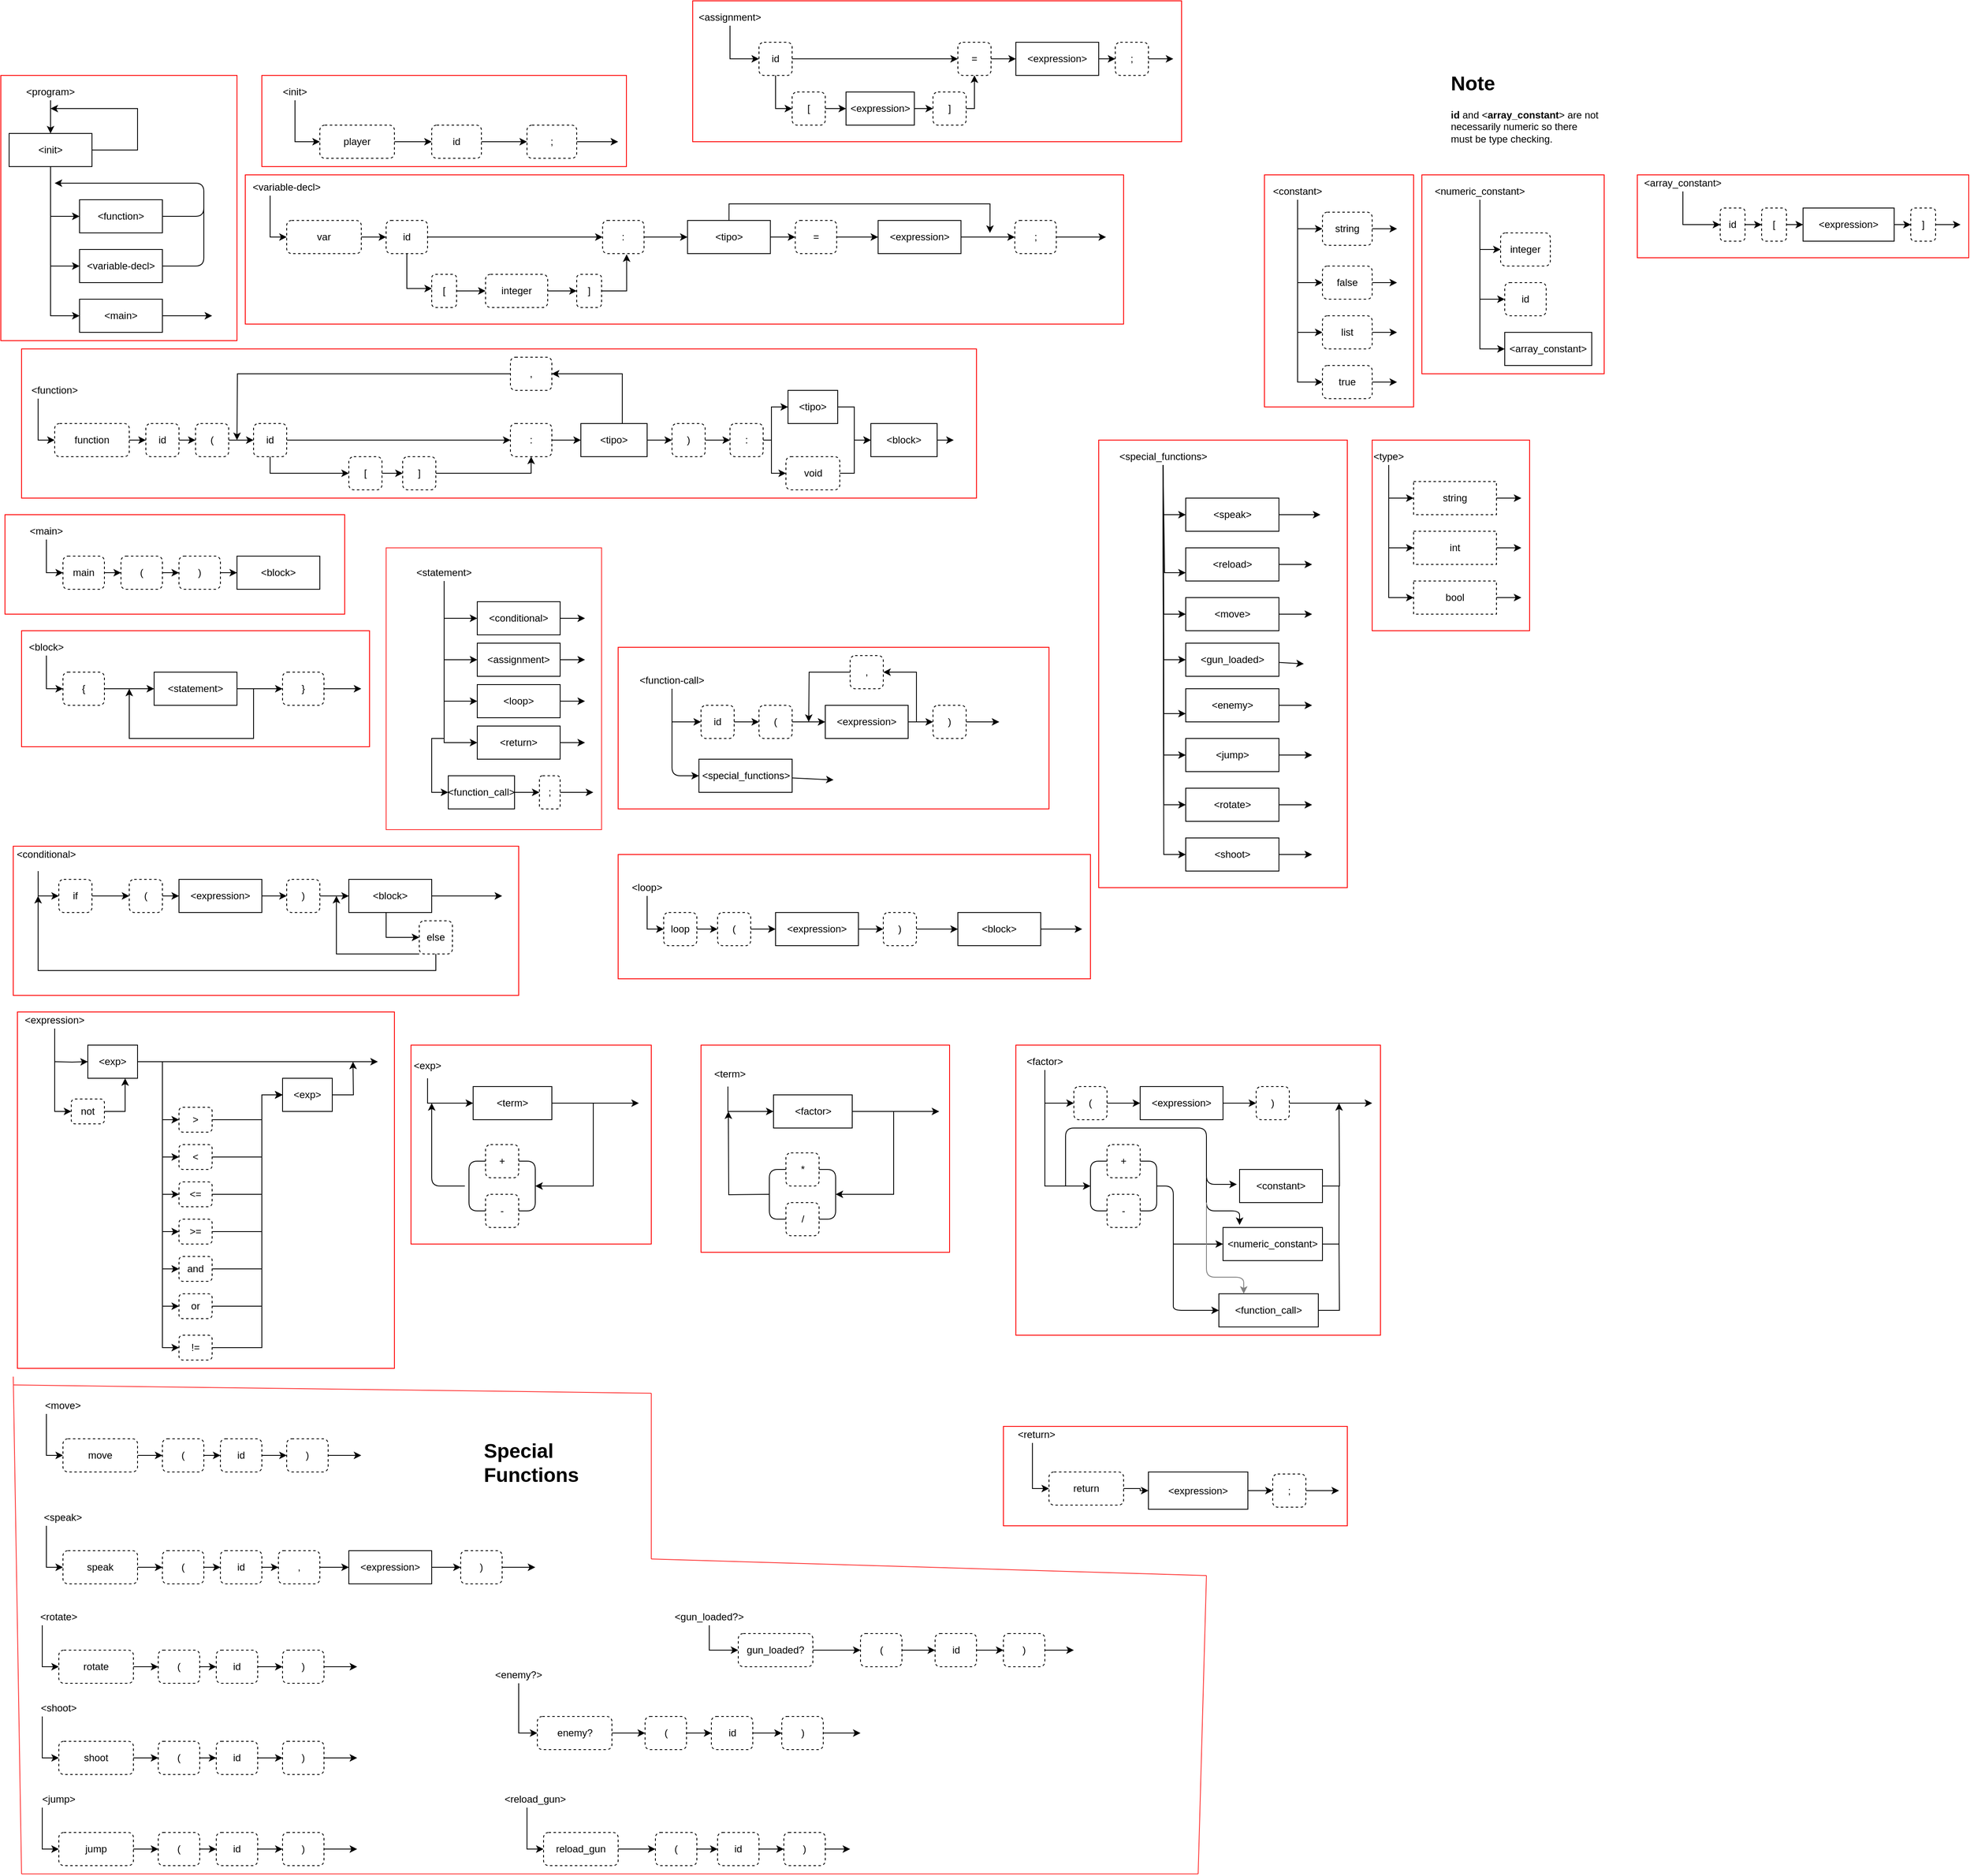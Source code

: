 <mxfile version="12.9.11" type="device"><diagram id="unN08DHiiB4wjoaDWn3S" name="Page-1"><mxGraphModel dx="1351" dy="1950" grid="1" gridSize="10" guides="1" tooltips="1" connect="1" arrows="1" fold="1" page="1" pageScale="1" pageWidth="850" pageHeight="1100" math="0" shadow="0"><root><mxCell id="0"/><mxCell id="1" parent="0"/><mxCell id="fu4KhwD_tsjDexiuEzIV-7" style="edgeStyle=orthogonalEdgeStyle;rounded=0;orthogonalLoop=1;jettySize=auto;html=1;entryX=0.5;entryY=0;entryDx=0;entryDy=0;" parent="1" source="fu4KhwD_tsjDexiuEzIV-1" target="fu4KhwD_tsjDexiuEzIV-3" edge="1"><mxGeometry relative="1" as="geometry"/></mxCell><mxCell id="fu4KhwD_tsjDexiuEzIV-1" value="&amp;lt;program&amp;gt;" style="text;html=1;strokeColor=none;fillColor=none;align=center;verticalAlign=middle;whiteSpace=wrap;rounded=0;" parent="1" vertex="1"><mxGeometry x="20" y="20" width="90" height="20" as="geometry"/></mxCell><mxCell id="fu4KhwD_tsjDexiuEzIV-8" style="edgeStyle=orthogonalEdgeStyle;rounded=0;orthogonalLoop=1;jettySize=auto;html=1;entryX=0;entryY=0.5;entryDx=0;entryDy=0;" parent="1" source="fu4KhwD_tsjDexiuEzIV-3" target="fu4KhwD_tsjDexiuEzIV-4" edge="1"><mxGeometry relative="1" as="geometry"/></mxCell><mxCell id="fu4KhwD_tsjDexiuEzIV-9" style="edgeStyle=orthogonalEdgeStyle;rounded=0;orthogonalLoop=1;jettySize=auto;html=1;entryX=0;entryY=0.5;entryDx=0;entryDy=0;" parent="1" source="fu4KhwD_tsjDexiuEzIV-3" target="fu4KhwD_tsjDexiuEzIV-5" edge="1"><mxGeometry relative="1" as="geometry"/></mxCell><mxCell id="fu4KhwD_tsjDexiuEzIV-10" style="edgeStyle=orthogonalEdgeStyle;rounded=0;orthogonalLoop=1;jettySize=auto;html=1;entryX=0;entryY=0.5;entryDx=0;entryDy=0;" parent="1" source="fu4KhwD_tsjDexiuEzIV-3" target="fu4KhwD_tsjDexiuEzIV-6" edge="1"><mxGeometry relative="1" as="geometry"/></mxCell><mxCell id="LypD49Dz9DC-R3oFKk1h-107" style="edgeStyle=none;rounded=0;orthogonalLoop=1;jettySize=auto;html=1;endArrow=classic;endFill=1;strokeColor=#000000;" parent="1" source="fu4KhwD_tsjDexiuEzIV-3" edge="1"><mxGeometry relative="1" as="geometry"><mxPoint x="65" y="50" as="targetPoint"/><Array as="points"><mxPoint x="170" y="100"/><mxPoint x="170" y="50"/></Array></mxGeometry></mxCell><mxCell id="fu4KhwD_tsjDexiuEzIV-3" value="&amp;lt;init&amp;gt;" style="rounded=0;whiteSpace=wrap;html=1;" parent="1" vertex="1"><mxGeometry x="15" y="80" width="100" height="40" as="geometry"/></mxCell><mxCell id="fu4KhwD_tsjDexiuEzIV-4" value="&amp;lt;function&amp;gt;" style="rounded=0;whiteSpace=wrap;html=1;" parent="1" vertex="1"><mxGeometry x="100" y="160" width="100" height="40" as="geometry"/></mxCell><mxCell id="fu4KhwD_tsjDexiuEzIV-5" value="&amp;lt;variable-decl&amp;gt;" style="rounded=0;whiteSpace=wrap;html=1;" parent="1" vertex="1"><mxGeometry x="100" y="220" width="100" height="40" as="geometry"/></mxCell><mxCell id="fu4KhwD_tsjDexiuEzIV-6" value="&amp;lt;main&amp;gt;" style="rounded=0;whiteSpace=wrap;html=1;" parent="1" vertex="1"><mxGeometry x="100" y="280" width="100" height="40" as="geometry"/></mxCell><mxCell id="fu4KhwD_tsjDexiuEzIV-12" value="" style="endArrow=classic;html=1;exitX=1;exitY=0.5;exitDx=0;exitDy=0;" parent="1" source="fu4KhwD_tsjDexiuEzIV-4" edge="1"><mxGeometry width="50" height="50" relative="1" as="geometry"><mxPoint x="270" y="220" as="sourcePoint"/><mxPoint x="70" y="140" as="targetPoint"/><Array as="points"><mxPoint x="250" y="180"/><mxPoint x="250" y="140"/></Array></mxGeometry></mxCell><mxCell id="fu4KhwD_tsjDexiuEzIV-13" value="" style="endArrow=none;html=1;exitX=1;exitY=0.5;exitDx=0;exitDy=0;endFill=0;" parent="1" source="fu4KhwD_tsjDexiuEzIV-5" edge="1"><mxGeometry width="50" height="50" relative="1" as="geometry"><mxPoint x="250" y="270" as="sourcePoint"/><mxPoint x="250" y="150" as="targetPoint"/><Array as="points"><mxPoint x="250" y="240"/></Array></mxGeometry></mxCell><mxCell id="LypD49Dz9DC-R3oFKk1h-79" style="edgeStyle=orthogonalEdgeStyle;rounded=0;orthogonalLoop=1;jettySize=auto;html=1;entryX=0;entryY=0.5;entryDx=0;entryDy=0;endArrow=classic;endFill=1;strokeColor=#000000;" parent="1" source="fu4KhwD_tsjDexiuEzIV-15" target="fu4KhwD_tsjDexiuEzIV-19" edge="1"><mxGeometry relative="1" as="geometry"><Array as="points"><mxPoint x="360" y="90"/></Array></mxGeometry></mxCell><mxCell id="fu4KhwD_tsjDexiuEzIV-15" value="&amp;lt;init&amp;gt;" style="text;html=1;strokeColor=none;fillColor=none;align=center;verticalAlign=middle;whiteSpace=wrap;rounded=0;" parent="1" vertex="1"><mxGeometry x="340" y="20" width="40" height="20" as="geometry"/></mxCell><mxCell id="fu4KhwD_tsjDexiuEzIV-25" style="edgeStyle=orthogonalEdgeStyle;rounded=0;orthogonalLoop=1;jettySize=auto;html=1;entryX=0;entryY=0.5;entryDx=0;entryDy=0;endArrow=classic;endFill=1;" parent="1" source="fu4KhwD_tsjDexiuEzIV-19" target="fu4KhwD_tsjDexiuEzIV-24" edge="1"><mxGeometry relative="1" as="geometry"/></mxCell><mxCell id="fu4KhwD_tsjDexiuEzIV-19" value="player" style="rounded=1;whiteSpace=wrap;html=1;glass=0;comic=0;shadow=0;dashed=1;" parent="1" vertex="1"><mxGeometry x="390" y="70" width="90" height="40" as="geometry"/></mxCell><mxCell id="fu4KhwD_tsjDexiuEzIV-22" value="" style="endArrow=classic;html=1;exitX=1;exitY=0.5;exitDx=0;exitDy=0;" parent="1" source="fu4KhwD_tsjDexiuEzIV-6" edge="1"><mxGeometry width="50" height="50" relative="1" as="geometry"><mxPoint x="260" y="330" as="sourcePoint"/><mxPoint x="260" y="300" as="targetPoint"/></mxGeometry></mxCell><mxCell id="LypD49Dz9DC-R3oFKk1h-80" style="edgeStyle=orthogonalEdgeStyle;rounded=0;orthogonalLoop=1;jettySize=auto;html=1;entryX=0;entryY=0.5;entryDx=0;entryDy=0;endArrow=classic;endFill=1;strokeColor=#000000;" parent="1" source="fu4KhwD_tsjDexiuEzIV-24" target="LypD49Dz9DC-R3oFKk1h-75" edge="1"><mxGeometry relative="1" as="geometry"/></mxCell><mxCell id="fu4KhwD_tsjDexiuEzIV-24" value="id" style="rounded=1;whiteSpace=wrap;html=1;glass=0;comic=0;shadow=0;dashed=1;" parent="1" vertex="1"><mxGeometry x="525" y="70" width="60" height="40" as="geometry"/></mxCell><mxCell id="fu4KhwD_tsjDexiuEzIV-37" style="edgeStyle=orthogonalEdgeStyle;rounded=0;orthogonalLoop=1;jettySize=auto;html=1;entryX=0;entryY=0.5;entryDx=0;entryDy=0;endArrow=classic;endFill=1;" parent="1" source="fu4KhwD_tsjDexiuEzIV-29" target="fu4KhwD_tsjDexiuEzIV-30" edge="1"><mxGeometry relative="1" as="geometry"><Array as="points"><mxPoint x="330" y="205"/></Array></mxGeometry></mxCell><mxCell id="fu4KhwD_tsjDexiuEzIV-29" value="&amp;lt;variable-decl&amp;gt;" style="text;html=1;strokeColor=none;fillColor=none;align=center;verticalAlign=middle;whiteSpace=wrap;rounded=0;" parent="1" vertex="1"><mxGeometry x="300" y="135" width="100" height="20" as="geometry"/></mxCell><mxCell id="fu4KhwD_tsjDexiuEzIV-32" style="edgeStyle=orthogonalEdgeStyle;rounded=0;orthogonalLoop=1;jettySize=auto;html=1;entryX=0;entryY=0.5;entryDx=0;entryDy=0;endArrow=classic;endFill=1;" parent="1" source="fu4KhwD_tsjDexiuEzIV-30" target="fu4KhwD_tsjDexiuEzIV-31" edge="1"><mxGeometry relative="1" as="geometry"/></mxCell><mxCell id="fu4KhwD_tsjDexiuEzIV-30" value="var" style="rounded=1;whiteSpace=wrap;html=1;glass=0;comic=0;shadow=0;dashed=1;" parent="1" vertex="1"><mxGeometry x="350" y="185" width="90" height="40" as="geometry"/></mxCell><mxCell id="fu4KhwD_tsjDexiuEzIV-34" style="edgeStyle=orthogonalEdgeStyle;rounded=0;orthogonalLoop=1;jettySize=auto;html=1;endArrow=classic;endFill=1;" parent="1" source="fu4KhwD_tsjDexiuEzIV-31" target="fu4KhwD_tsjDexiuEzIV-33" edge="1"><mxGeometry relative="1" as="geometry"/></mxCell><mxCell id="kW8MNPlCVc9SSv0dXGXS-67" style="edgeStyle=orthogonalEdgeStyle;rounded=0;orthogonalLoop=1;jettySize=auto;html=1;entryX=0.008;entryY=0.428;entryDx=0;entryDy=0;entryPerimeter=0;strokeColor=#000000;" parent="1" source="fu4KhwD_tsjDexiuEzIV-31" target="kW8MNPlCVc9SSv0dXGXS-61" edge="1"><mxGeometry relative="1" as="geometry"><Array as="points"><mxPoint x="495" y="267"/></Array></mxGeometry></mxCell><mxCell id="fu4KhwD_tsjDexiuEzIV-31" value="id" style="rounded=1;whiteSpace=wrap;html=1;glass=0;comic=0;shadow=0;dashed=1;" parent="1" vertex="1"><mxGeometry x="470" y="185" width="50" height="40" as="geometry"/></mxCell><mxCell id="fu4KhwD_tsjDexiuEzIV-36" style="edgeStyle=orthogonalEdgeStyle;rounded=0;orthogonalLoop=1;jettySize=auto;html=1;entryX=0;entryY=0.5;entryDx=0;entryDy=0;endArrow=classic;endFill=1;" parent="1" source="fu4KhwD_tsjDexiuEzIV-33" target="fu4KhwD_tsjDexiuEzIV-35" edge="1"><mxGeometry relative="1" as="geometry"/></mxCell><mxCell id="fu4KhwD_tsjDexiuEzIV-33" value=":" style="rounded=1;whiteSpace=wrap;html=1;glass=0;comic=0;shadow=0;dashed=1;" parent="1" vertex="1"><mxGeometry x="731.25" y="185" width="50" height="40" as="geometry"/></mxCell><mxCell id="fu4KhwD_tsjDexiuEzIV-55" style="edgeStyle=orthogonalEdgeStyle;rounded=0;orthogonalLoop=1;jettySize=auto;html=1;entryX=0;entryY=0.5;entryDx=0;entryDy=0;endArrow=classic;endFill=1;" parent="1" source="fu4KhwD_tsjDexiuEzIV-35" target="fu4KhwD_tsjDexiuEzIV-38" edge="1"><mxGeometry relative="1" as="geometry"/></mxCell><mxCell id="kW8MNPlCVc9SSv0dXGXS-11" style="edgeStyle=orthogonalEdgeStyle;rounded=0;orthogonalLoop=1;jettySize=auto;html=1;exitX=0.5;exitY=0;exitDx=0;exitDy=0;" parent="1" source="fu4KhwD_tsjDexiuEzIV-35" edge="1"><mxGeometry relative="1" as="geometry"><mxPoint x="1198.75" y="200" as="targetPoint"/><Array as="points"><mxPoint x="883.75" y="165"/><mxPoint x="1198.75" y="165"/></Array></mxGeometry></mxCell><mxCell id="fu4KhwD_tsjDexiuEzIV-35" value="&amp;lt;tipo&amp;gt;" style="rounded=0;whiteSpace=wrap;html=1;" parent="1" vertex="1"><mxGeometry x="833.75" y="185" width="100" height="40" as="geometry"/></mxCell><mxCell id="kW8MNPlCVc9SSv0dXGXS-9" style="edgeStyle=orthogonalEdgeStyle;rounded=0;orthogonalLoop=1;jettySize=auto;html=1;entryX=0;entryY=0.5;entryDx=0;entryDy=0;" parent="1" source="fu4KhwD_tsjDexiuEzIV-38" target="fu4KhwD_tsjDexiuEzIV-40" edge="1"><mxGeometry relative="1" as="geometry"/></mxCell><mxCell id="fu4KhwD_tsjDexiuEzIV-38" value="=" style="rounded=1;whiteSpace=wrap;html=1;glass=0;comic=0;shadow=0;dashed=1;" parent="1" vertex="1"><mxGeometry x="963.75" y="185" width="50" height="40" as="geometry"/></mxCell><mxCell id="fu4KhwD_tsjDexiuEzIV-43" style="edgeStyle=orthogonalEdgeStyle;rounded=0;orthogonalLoop=1;jettySize=auto;html=1;entryX=0;entryY=0.5;entryDx=0;entryDy=0;endArrow=classic;endFill=1;" parent="1" source="fu4KhwD_tsjDexiuEzIV-40" target="fu4KhwD_tsjDexiuEzIV-42" edge="1"><mxGeometry relative="1" as="geometry"/></mxCell><mxCell id="fu4KhwD_tsjDexiuEzIV-40" value="&amp;lt;expression&amp;gt;" style="rounded=0;whiteSpace=wrap;html=1;" parent="1" vertex="1"><mxGeometry x="1063.75" y="185" width="100" height="40" as="geometry"/></mxCell><mxCell id="kW8MNPlCVc9SSv0dXGXS-12" style="edgeStyle=orthogonalEdgeStyle;rounded=0;orthogonalLoop=1;jettySize=auto;html=1;" parent="1" source="fu4KhwD_tsjDexiuEzIV-42" edge="1"><mxGeometry relative="1" as="geometry"><mxPoint x="1338.75" y="205" as="targetPoint"/></mxGeometry></mxCell><mxCell id="fu4KhwD_tsjDexiuEzIV-42" value=";" style="rounded=1;whiteSpace=wrap;html=1;glass=0;comic=0;shadow=0;dashed=1;" parent="1" vertex="1"><mxGeometry x="1228.75" y="185" width="50" height="40" as="geometry"/></mxCell><mxCell id="fu4KhwD_tsjDexiuEzIV-48" style="edgeStyle=orthogonalEdgeStyle;rounded=0;orthogonalLoop=1;jettySize=auto;html=1;entryX=0;entryY=0.5;entryDx=0;entryDy=0;endArrow=classic;endFill=1;" parent="1" source="fu4KhwD_tsjDexiuEzIV-46" target="fu4KhwD_tsjDexiuEzIV-47" edge="1"><mxGeometry relative="1" as="geometry"><Array as="points"><mxPoint x="50" y="450"/></Array></mxGeometry></mxCell><mxCell id="fu4KhwD_tsjDexiuEzIV-46" value="&amp;lt;function&amp;gt;" style="text;html=1;strokeColor=none;fillColor=none;align=center;verticalAlign=middle;whiteSpace=wrap;rounded=0;" parent="1" vertex="1"><mxGeometry x="20" y="380" width="100" height="20" as="geometry"/></mxCell><mxCell id="fu4KhwD_tsjDexiuEzIV-51" style="edgeStyle=orthogonalEdgeStyle;rounded=0;orthogonalLoop=1;jettySize=auto;html=1;entryX=0;entryY=0.5;entryDx=0;entryDy=0;endArrow=classic;endFill=1;" parent="1" source="fu4KhwD_tsjDexiuEzIV-47" target="fu4KhwD_tsjDexiuEzIV-49" edge="1"><mxGeometry relative="1" as="geometry"/></mxCell><mxCell id="fu4KhwD_tsjDexiuEzIV-47" value="function" style="rounded=1;whiteSpace=wrap;html=1;glass=0;comic=0;shadow=0;dashed=1;" parent="1" vertex="1"><mxGeometry x="70" y="430" width="90" height="40" as="geometry"/></mxCell><mxCell id="fu4KhwD_tsjDexiuEzIV-54" style="edgeStyle=orthogonalEdgeStyle;rounded=0;orthogonalLoop=1;jettySize=auto;html=1;entryX=0;entryY=0.5;entryDx=0;entryDy=0;endArrow=classic;endFill=1;" parent="1" source="fu4KhwD_tsjDexiuEzIV-49" target="fu4KhwD_tsjDexiuEzIV-53" edge="1"><mxGeometry relative="1" as="geometry"/></mxCell><mxCell id="fu4KhwD_tsjDexiuEzIV-49" value="id" style="rounded=1;whiteSpace=wrap;html=1;glass=0;comic=0;shadow=0;dashed=1;" parent="1" vertex="1"><mxGeometry x="180" y="430" width="40" height="40" as="geometry"/></mxCell><mxCell id="fu4KhwD_tsjDexiuEzIV-58" style="edgeStyle=orthogonalEdgeStyle;rounded=0;orthogonalLoop=1;jettySize=auto;html=1;entryX=0;entryY=0.5;entryDx=0;entryDy=0;endArrow=classic;endFill=1;" parent="1" source="fu4KhwD_tsjDexiuEzIV-53" target="fu4KhwD_tsjDexiuEzIV-57" edge="1"><mxGeometry relative="1" as="geometry"/></mxCell><mxCell id="fu4KhwD_tsjDexiuEzIV-53" value="(" style="rounded=1;whiteSpace=wrap;html=1;glass=0;comic=0;shadow=0;dashed=1;" parent="1" vertex="1"><mxGeometry x="240" y="430" width="40" height="40" as="geometry"/></mxCell><mxCell id="fu4KhwD_tsjDexiuEzIV-60" style="edgeStyle=orthogonalEdgeStyle;rounded=0;orthogonalLoop=1;jettySize=auto;html=1;entryX=0;entryY=0.5;entryDx=0;entryDy=0;endArrow=classic;endFill=1;" parent="1" source="fu4KhwD_tsjDexiuEzIV-57" target="fu4KhwD_tsjDexiuEzIV-59" edge="1"><mxGeometry relative="1" as="geometry"/></mxCell><mxCell id="kW8MNPlCVc9SSv0dXGXS-57" style="edgeStyle=orthogonalEdgeStyle;rounded=0;orthogonalLoop=1;jettySize=auto;html=1;entryX=0;entryY=0.5;entryDx=0;entryDy=0;strokeColor=#000000;" parent="1" source="fu4KhwD_tsjDexiuEzIV-57" target="kW8MNPlCVc9SSv0dXGXS-55" edge="1"><mxGeometry relative="1" as="geometry"><Array as="points"><mxPoint x="330" y="490"/></Array></mxGeometry></mxCell><mxCell id="fu4KhwD_tsjDexiuEzIV-57" value="id" style="rounded=1;whiteSpace=wrap;html=1;glass=0;comic=0;shadow=0;dashed=1;" parent="1" vertex="1"><mxGeometry x="310" y="430" width="40" height="40" as="geometry"/></mxCell><mxCell id="fu4KhwD_tsjDexiuEzIV-62" style="edgeStyle=orthogonalEdgeStyle;rounded=0;orthogonalLoop=1;jettySize=auto;html=1;entryX=0;entryY=0.5;entryDx=0;entryDy=0;endArrow=classic;endFill=1;" parent="1" source="fu4KhwD_tsjDexiuEzIV-59" target="fu4KhwD_tsjDexiuEzIV-61" edge="1"><mxGeometry relative="1" as="geometry"/></mxCell><mxCell id="fu4KhwD_tsjDexiuEzIV-59" value=":" style="rounded=1;whiteSpace=wrap;html=1;glass=0;comic=0;shadow=0;dashed=1;" parent="1" vertex="1"><mxGeometry x="620" y="430" width="50" height="40" as="geometry"/></mxCell><mxCell id="fu4KhwD_tsjDexiuEzIV-64" style="edgeStyle=orthogonalEdgeStyle;rounded=0;orthogonalLoop=1;jettySize=auto;html=1;entryX=1;entryY=0.5;entryDx=0;entryDy=0;endArrow=classic;endFill=1;" parent="1" source="fu4KhwD_tsjDexiuEzIV-61" target="fu4KhwD_tsjDexiuEzIV-63" edge="1"><mxGeometry relative="1" as="geometry"><Array as="points"><mxPoint x="755" y="370"/></Array></mxGeometry></mxCell><mxCell id="fu4KhwD_tsjDexiuEzIV-67" style="edgeStyle=orthogonalEdgeStyle;rounded=0;orthogonalLoop=1;jettySize=auto;html=1;entryX=0;entryY=0.5;entryDx=0;entryDy=0;endArrow=classic;endFill=1;" parent="1" source="fu4KhwD_tsjDexiuEzIV-61" target="fu4KhwD_tsjDexiuEzIV-66" edge="1"><mxGeometry relative="1" as="geometry"/></mxCell><mxCell id="fu4KhwD_tsjDexiuEzIV-61" value="&amp;lt;tipo&amp;gt;" style="rounded=0;whiteSpace=wrap;html=1;" parent="1" vertex="1"><mxGeometry x="705" y="430" width="80" height="40" as="geometry"/></mxCell><mxCell id="fu4KhwD_tsjDexiuEzIV-65" style="edgeStyle=orthogonalEdgeStyle;rounded=0;orthogonalLoop=1;jettySize=auto;html=1;endArrow=classic;endFill=1;" parent="1" source="fu4KhwD_tsjDexiuEzIV-63" edge="1"><mxGeometry relative="1" as="geometry"><mxPoint x="290" y="450.0" as="targetPoint"/></mxGeometry></mxCell><mxCell id="fu4KhwD_tsjDexiuEzIV-63" value="," style="rounded=1;whiteSpace=wrap;html=1;glass=0;comic=0;shadow=0;dashed=1;" parent="1" vertex="1"><mxGeometry x="620" y="350" width="50" height="40" as="geometry"/></mxCell><mxCell id="fu4KhwD_tsjDexiuEzIV-69" style="edgeStyle=orthogonalEdgeStyle;rounded=0;orthogonalLoop=1;jettySize=auto;html=1;entryX=0;entryY=0.5;entryDx=0;entryDy=0;endArrow=classic;endFill=1;" parent="1" source="fu4KhwD_tsjDexiuEzIV-66" edge="1"><mxGeometry relative="1" as="geometry"><mxPoint x="885" y="450" as="targetPoint"/></mxGeometry></mxCell><mxCell id="fu4KhwD_tsjDexiuEzIV-66" value=")" style="rounded=1;whiteSpace=wrap;html=1;glass=0;comic=0;shadow=0;dashed=1;" parent="1" vertex="1"><mxGeometry x="815" y="430" width="40" height="40" as="geometry"/></mxCell><mxCell id="fu4KhwD_tsjDexiuEzIV-81" style="edgeStyle=orthogonalEdgeStyle;rounded=0;orthogonalLoop=1;jettySize=auto;html=1;entryX=0;entryY=0.5;entryDx=0;entryDy=0;endArrow=classic;endFill=1;" parent="1" source="fu4KhwD_tsjDexiuEzIV-76" target="fu4KhwD_tsjDexiuEzIV-77" edge="1"><mxGeometry relative="1" as="geometry"><Array as="points"><mxPoint x="1680" y="520"/></Array></mxGeometry></mxCell><mxCell id="fu4KhwD_tsjDexiuEzIV-82" style="edgeStyle=orthogonalEdgeStyle;rounded=0;orthogonalLoop=1;jettySize=auto;html=1;entryX=0;entryY=0.5;entryDx=0;entryDy=0;endArrow=classic;endFill=1;" parent="1" source="fu4KhwD_tsjDexiuEzIV-76" target="fu4KhwD_tsjDexiuEzIV-78" edge="1"><mxGeometry relative="1" as="geometry"><Array as="points"><mxPoint x="1680" y="580"/></Array></mxGeometry></mxCell><mxCell id="fu4KhwD_tsjDexiuEzIV-83" style="edgeStyle=orthogonalEdgeStyle;rounded=0;orthogonalLoop=1;jettySize=auto;html=1;entryX=0;entryY=0.5;entryDx=0;entryDy=0;endArrow=classic;endFill=1;" parent="1" source="fu4KhwD_tsjDexiuEzIV-76" target="fu4KhwD_tsjDexiuEzIV-79" edge="1"><mxGeometry relative="1" as="geometry"><Array as="points"><mxPoint x="1680" y="640"/></Array></mxGeometry></mxCell><mxCell id="fu4KhwD_tsjDexiuEzIV-76" value="&amp;lt;type&amp;gt;" style="text;html=1;strokeColor=none;fillColor=none;align=center;verticalAlign=middle;whiteSpace=wrap;rounded=0;shadow=0;glass=0;comic=0;" parent="1" vertex="1"><mxGeometry x="1660" y="460" width="40" height="20" as="geometry"/></mxCell><mxCell id="fu4KhwD_tsjDexiuEzIV-85" style="edgeStyle=orthogonalEdgeStyle;rounded=0;orthogonalLoop=1;jettySize=auto;html=1;endArrow=classic;endFill=1;" parent="1" source="fu4KhwD_tsjDexiuEzIV-77" edge="1"><mxGeometry relative="1" as="geometry"><mxPoint x="1840" y="520.0" as="targetPoint"/></mxGeometry></mxCell><mxCell id="fu4KhwD_tsjDexiuEzIV-77" value="string" style="rounded=0;whiteSpace=wrap;html=1;shadow=0;glass=0;comic=0;strokeColor=#000000;fillColor=#ffffff;dashed=1;" parent="1" vertex="1"><mxGeometry x="1710" y="500" width="100" height="40" as="geometry"/></mxCell><mxCell id="fu4KhwD_tsjDexiuEzIV-86" style="edgeStyle=orthogonalEdgeStyle;rounded=0;orthogonalLoop=1;jettySize=auto;html=1;endArrow=classic;endFill=1;" parent="1" source="fu4KhwD_tsjDexiuEzIV-78" edge="1"><mxGeometry relative="1" as="geometry"><mxPoint x="1840" y="580" as="targetPoint"/></mxGeometry></mxCell><mxCell id="fu4KhwD_tsjDexiuEzIV-78" value="int" style="rounded=0;whiteSpace=wrap;html=1;shadow=0;glass=0;comic=0;strokeColor=#000000;fillColor=#ffffff;dashed=1;" parent="1" vertex="1"><mxGeometry x="1710" y="560" width="100" height="40" as="geometry"/></mxCell><mxCell id="fu4KhwD_tsjDexiuEzIV-87" style="edgeStyle=orthogonalEdgeStyle;rounded=0;orthogonalLoop=1;jettySize=auto;html=1;endArrow=classic;endFill=1;" parent="1" source="fu4KhwD_tsjDexiuEzIV-79" edge="1"><mxGeometry relative="1" as="geometry"><mxPoint x="1840" y="640.0" as="targetPoint"/></mxGeometry></mxCell><mxCell id="fu4KhwD_tsjDexiuEzIV-79" value="bool" style="rounded=0;whiteSpace=wrap;html=1;shadow=0;glass=0;comic=0;strokeColor=#000000;fillColor=#ffffff;dashed=1;" parent="1" vertex="1"><mxGeometry x="1710" y="620" width="100" height="40" as="geometry"/></mxCell><mxCell id="fu4KhwD_tsjDexiuEzIV-92" style="edgeStyle=orthogonalEdgeStyle;rounded=0;orthogonalLoop=1;jettySize=auto;html=1;entryX=0;entryY=0.5;entryDx=0;entryDy=0;endArrow=classic;endFill=1;" parent="1" source="fu4KhwD_tsjDexiuEzIV-89" target="fu4KhwD_tsjDexiuEzIV-91" edge="1"><mxGeometry relative="1" as="geometry"/></mxCell><mxCell id="fu4KhwD_tsjDexiuEzIV-89" value="&amp;lt;main&amp;gt;" style="text;html=1;strokeColor=none;fillColor=none;align=center;verticalAlign=middle;whiteSpace=wrap;rounded=0;shadow=0;glass=0;comic=0;" parent="1" vertex="1"><mxGeometry x="40" y="550" width="40" height="20" as="geometry"/></mxCell><mxCell id="fu4KhwD_tsjDexiuEzIV-90" value="&amp;lt;block&amp;gt;" style="rounded=0;whiteSpace=wrap;html=1;shadow=0;glass=0;comic=0;strokeColor=#000000;fillColor=#ffffff;" parent="1" vertex="1"><mxGeometry x="290" y="590" width="100" height="40" as="geometry"/></mxCell><mxCell id="fu4KhwD_tsjDexiuEzIV-95" style="edgeStyle=orthogonalEdgeStyle;rounded=0;orthogonalLoop=1;jettySize=auto;html=1;entryX=0;entryY=0.5;entryDx=0;entryDy=0;endArrow=classic;endFill=1;" parent="1" source="fu4KhwD_tsjDexiuEzIV-91" target="fu4KhwD_tsjDexiuEzIV-93" edge="1"><mxGeometry relative="1" as="geometry"/></mxCell><mxCell id="fu4KhwD_tsjDexiuEzIV-91" value="main" style="rounded=1;whiteSpace=wrap;html=1;shadow=0;glass=0;comic=0;strokeColor=#000000;fillColor=#ffffff;dashed=1;" parent="1" vertex="1"><mxGeometry x="80" y="590" width="50" height="40" as="geometry"/></mxCell><mxCell id="fu4KhwD_tsjDexiuEzIV-96" style="edgeStyle=orthogonalEdgeStyle;rounded=0;orthogonalLoop=1;jettySize=auto;html=1;entryX=0;entryY=0.5;entryDx=0;entryDy=0;endArrow=classic;endFill=1;" parent="1" source="fu4KhwD_tsjDexiuEzIV-93" target="fu4KhwD_tsjDexiuEzIV-94" edge="1"><mxGeometry relative="1" as="geometry"/></mxCell><mxCell id="fu4KhwD_tsjDexiuEzIV-93" value="(" style="rounded=1;whiteSpace=wrap;html=1;shadow=0;glass=0;comic=0;strokeColor=#000000;fillColor=#ffffff;dashed=1;" parent="1" vertex="1"><mxGeometry x="150" y="590" width="50" height="40" as="geometry"/></mxCell><mxCell id="fu4KhwD_tsjDexiuEzIV-97" style="edgeStyle=orthogonalEdgeStyle;rounded=0;orthogonalLoop=1;jettySize=auto;html=1;entryX=0;entryY=0.5;entryDx=0;entryDy=0;endArrow=classic;endFill=1;" parent="1" source="fu4KhwD_tsjDexiuEzIV-94" target="fu4KhwD_tsjDexiuEzIV-90" edge="1"><mxGeometry relative="1" as="geometry"/></mxCell><mxCell id="fu4KhwD_tsjDexiuEzIV-94" value=")" style="rounded=1;whiteSpace=wrap;html=1;shadow=0;glass=0;comic=0;strokeColor=#000000;fillColor=#ffffff;dashed=1;" parent="1" vertex="1"><mxGeometry x="220" y="590" width="50" height="40" as="geometry"/></mxCell><mxCell id="fu4KhwD_tsjDexiuEzIV-100" style="edgeStyle=orthogonalEdgeStyle;rounded=0;orthogonalLoop=1;jettySize=auto;html=1;entryX=0;entryY=0.5;entryDx=0;entryDy=0;endArrow=classic;endFill=1;" parent="1" source="fu4KhwD_tsjDexiuEzIV-98" target="fu4KhwD_tsjDexiuEzIV-99" edge="1"><mxGeometry relative="1" as="geometry"/></mxCell><mxCell id="fu4KhwD_tsjDexiuEzIV-98" value="&amp;lt;block&amp;gt;" style="text;html=1;strokeColor=none;fillColor=none;align=center;verticalAlign=middle;whiteSpace=wrap;rounded=0;shadow=0;glass=0;comic=0;" parent="1" vertex="1"><mxGeometry x="40" y="690" width="40" height="20" as="geometry"/></mxCell><mxCell id="fu4KhwD_tsjDexiuEzIV-102" style="edgeStyle=orthogonalEdgeStyle;rounded=0;orthogonalLoop=1;jettySize=auto;html=1;entryX=0;entryY=0.5;entryDx=0;entryDy=0;endArrow=classic;endFill=1;" parent="1" source="fu4KhwD_tsjDexiuEzIV-99" target="fu4KhwD_tsjDexiuEzIV-101" edge="1"><mxGeometry relative="1" as="geometry"/></mxCell><mxCell id="fu4KhwD_tsjDexiuEzIV-99" value="{" style="rounded=1;whiteSpace=wrap;html=1;shadow=0;glass=0;comic=0;strokeColor=#000000;fillColor=#ffffff;dashed=1;" parent="1" vertex="1"><mxGeometry x="80" y="730" width="50" height="40" as="geometry"/></mxCell><mxCell id="fu4KhwD_tsjDexiuEzIV-105" style="edgeStyle=orthogonalEdgeStyle;rounded=0;orthogonalLoop=1;jettySize=auto;html=1;entryX=0;entryY=0.5;entryDx=0;entryDy=0;endArrow=classic;endFill=1;" parent="1" source="fu4KhwD_tsjDexiuEzIV-101" target="fu4KhwD_tsjDexiuEzIV-103" edge="1"><mxGeometry relative="1" as="geometry"/></mxCell><mxCell id="fu4KhwD_tsjDexiuEzIV-107" style="edgeStyle=orthogonalEdgeStyle;rounded=0;orthogonalLoop=1;jettySize=auto;html=1;endArrow=classic;endFill=1;" parent="1" source="fu4KhwD_tsjDexiuEzIV-101" edge="1"><mxGeometry relative="1" as="geometry"><mxPoint x="160" y="750" as="targetPoint"/><Array as="points"><mxPoint x="310" y="750"/><mxPoint x="310" y="810"/><mxPoint x="160" y="810"/></Array></mxGeometry></mxCell><mxCell id="fu4KhwD_tsjDexiuEzIV-101" value="&amp;lt;statement&amp;gt;" style="rounded=0;whiteSpace=wrap;html=1;shadow=0;glass=0;comic=0;strokeColor=#000000;fillColor=#ffffff;" parent="1" vertex="1"><mxGeometry x="190" y="730" width="100" height="40" as="geometry"/></mxCell><mxCell id="fu4KhwD_tsjDexiuEzIV-104" style="edgeStyle=orthogonalEdgeStyle;rounded=0;orthogonalLoop=1;jettySize=auto;html=1;endArrow=classic;endFill=1;" parent="1" source="fu4KhwD_tsjDexiuEzIV-103" edge="1"><mxGeometry relative="1" as="geometry"><mxPoint x="440" y="750" as="targetPoint"/></mxGeometry></mxCell><mxCell id="fu4KhwD_tsjDexiuEzIV-103" value="}" style="rounded=1;whiteSpace=wrap;html=1;shadow=0;glass=0;comic=0;strokeColor=#000000;fillColor=#ffffff;dashed=1;" parent="1" vertex="1"><mxGeometry x="345" y="730" width="50" height="40" as="geometry"/></mxCell><mxCell id="fu4KhwD_tsjDexiuEzIV-109" value="" style="rounded=0;whiteSpace=wrap;html=1;shadow=0;glass=0;comic=0;strokeColor=#FF0000;fillColor=none;" parent="1" vertex="1"><mxGeometry x="10" y="540" width="410" height="120" as="geometry"/></mxCell><mxCell id="fu4KhwD_tsjDexiuEzIV-112" style="edgeStyle=orthogonalEdgeStyle;rounded=0;orthogonalLoop=1;jettySize=auto;html=1;entryX=0;entryY=0.5;entryDx=0;entryDy=0;endArrow=classic;endFill=1;" parent="1" source="fu4KhwD_tsjDexiuEzIV-110" target="fu4KhwD_tsjDexiuEzIV-111" edge="1"><mxGeometry relative="1" as="geometry"/></mxCell><mxCell id="fu4KhwD_tsjDexiuEzIV-140" style="edgeStyle=orthogonalEdgeStyle;rounded=0;orthogonalLoop=1;jettySize=auto;html=1;entryX=0;entryY=0.5;entryDx=0;entryDy=0;endArrow=classic;endFill=1;" parent="1" source="fu4KhwD_tsjDexiuEzIV-110" target="fu4KhwD_tsjDexiuEzIV-114" edge="1"><mxGeometry relative="1" as="geometry"/></mxCell><mxCell id="fu4KhwD_tsjDexiuEzIV-141" style="edgeStyle=orthogonalEdgeStyle;rounded=0;orthogonalLoop=1;jettySize=auto;html=1;entryX=0;entryY=0.5;entryDx=0;entryDy=0;endArrow=classic;endFill=1;" parent="1" source="fu4KhwD_tsjDexiuEzIV-110" target="fu4KhwD_tsjDexiuEzIV-115" edge="1"><mxGeometry relative="1" as="geometry"/></mxCell><mxCell id="fu4KhwD_tsjDexiuEzIV-142" style="edgeStyle=orthogonalEdgeStyle;rounded=0;orthogonalLoop=1;jettySize=auto;html=1;entryX=0;entryY=0.5;entryDx=0;entryDy=0;endArrow=classic;endFill=1;" parent="1" source="fu4KhwD_tsjDexiuEzIV-110" target="fu4KhwD_tsjDexiuEzIV-116" edge="1"><mxGeometry relative="1" as="geometry"/></mxCell><mxCell id="fkD3CRx8alZq39PIXj2y-11" style="edgeStyle=orthogonalEdgeStyle;rounded=0;orthogonalLoop=1;jettySize=auto;html=1;entryX=0;entryY=0.5;entryDx=0;entryDy=0;" edge="1" parent="1" source="fu4KhwD_tsjDexiuEzIV-110" target="fkD3CRx8alZq39PIXj2y-2"><mxGeometry relative="1" as="geometry"><Array as="points"><mxPoint x="540" y="810"/><mxPoint x="525" y="810"/><mxPoint x="525" y="875"/></Array></mxGeometry></mxCell><mxCell id="fu4KhwD_tsjDexiuEzIV-110" value="&amp;lt;statement&amp;gt;" style="text;html=1;strokeColor=none;fillColor=none;align=center;verticalAlign=middle;whiteSpace=wrap;rounded=0;shadow=0;glass=0;comic=0;" parent="1" vertex="1"><mxGeometry x="500" y="600" width="80" height="20" as="geometry"/></mxCell><mxCell id="fu4KhwD_tsjDexiuEzIV-143" style="edgeStyle=orthogonalEdgeStyle;rounded=0;orthogonalLoop=1;jettySize=auto;html=1;endArrow=classic;endFill=1;" parent="1" source="fu4KhwD_tsjDexiuEzIV-111" edge="1"><mxGeometry relative="1" as="geometry"><mxPoint x="710" y="665" as="targetPoint"/></mxGeometry></mxCell><mxCell id="fu4KhwD_tsjDexiuEzIV-111" value="&amp;lt;conditional&amp;gt;" style="rounded=0;whiteSpace=wrap;html=1;shadow=0;glass=0;comic=0;strokeColor=#000000;fillColor=#ffffff;" parent="1" vertex="1"><mxGeometry x="580" y="645" width="100" height="40" as="geometry"/></mxCell><mxCell id="fu4KhwD_tsjDexiuEzIV-145" style="edgeStyle=orthogonalEdgeStyle;rounded=0;orthogonalLoop=1;jettySize=auto;html=1;endArrow=classic;endFill=1;" parent="1" source="fu4KhwD_tsjDexiuEzIV-114" edge="1"><mxGeometry relative="1" as="geometry"><mxPoint x="710" y="715" as="targetPoint"/></mxGeometry></mxCell><mxCell id="fu4KhwD_tsjDexiuEzIV-114" value="&amp;lt;assignment&amp;gt;" style="rounded=0;whiteSpace=wrap;html=1;shadow=0;glass=0;comic=0;strokeColor=#000000;fillColor=#ffffff;" parent="1" vertex="1"><mxGeometry x="580" y="695" width="100" height="40" as="geometry"/></mxCell><mxCell id="fu4KhwD_tsjDexiuEzIV-146" style="edgeStyle=orthogonalEdgeStyle;rounded=0;orthogonalLoop=1;jettySize=auto;html=1;endArrow=classic;endFill=1;" parent="1" source="fu4KhwD_tsjDexiuEzIV-115" edge="1"><mxGeometry relative="1" as="geometry"><mxPoint x="710" y="765" as="targetPoint"/></mxGeometry></mxCell><mxCell id="fu4KhwD_tsjDexiuEzIV-115" value="&amp;lt;loop&amp;gt;" style="rounded=0;whiteSpace=wrap;html=1;shadow=0;glass=0;comic=0;strokeColor=#000000;fillColor=#ffffff;" parent="1" vertex="1"><mxGeometry x="580" y="745" width="100" height="40" as="geometry"/></mxCell><mxCell id="fu4KhwD_tsjDexiuEzIV-147" style="edgeStyle=orthogonalEdgeStyle;rounded=0;orthogonalLoop=1;jettySize=auto;html=1;endArrow=classic;endFill=1;" parent="1" source="fu4KhwD_tsjDexiuEzIV-116" edge="1"><mxGeometry relative="1" as="geometry"><mxPoint x="710" y="815" as="targetPoint"/></mxGeometry></mxCell><mxCell id="fu4KhwD_tsjDexiuEzIV-116" value="&amp;lt;return&amp;gt;" style="rounded=0;whiteSpace=wrap;html=1;shadow=0;glass=0;comic=0;strokeColor=#000000;fillColor=#ffffff;" parent="1" vertex="1"><mxGeometry x="580" y="795" width="100" height="40" as="geometry"/></mxCell><mxCell id="fu4KhwD_tsjDexiuEzIV-128" style="edgeStyle=orthogonalEdgeStyle;rounded=0;orthogonalLoop=1;jettySize=auto;html=1;entryX=0;entryY=0.5;entryDx=0;entryDy=0;endArrow=classic;endFill=1;" parent="1" source="fu4KhwD_tsjDexiuEzIV-120" target="fu4KhwD_tsjDexiuEzIV-121" edge="1"><mxGeometry relative="1" as="geometry"><Array as="points"><mxPoint x="935" y="450"/><mxPoint x="935" y="410"/></Array></mxGeometry></mxCell><mxCell id="fu4KhwD_tsjDexiuEzIV-129" style="edgeStyle=orthogonalEdgeStyle;rounded=0;orthogonalLoop=1;jettySize=auto;html=1;entryX=0;entryY=0.5;entryDx=0;entryDy=0;endArrow=classic;endFill=1;" parent="1" source="fu4KhwD_tsjDexiuEzIV-120" target="fu4KhwD_tsjDexiuEzIV-127" edge="1"><mxGeometry relative="1" as="geometry"><Array as="points"><mxPoint x="935" y="450"/><mxPoint x="935" y="490"/></Array></mxGeometry></mxCell><mxCell id="fu4KhwD_tsjDexiuEzIV-120" value=":" style="rounded=1;whiteSpace=wrap;html=1;glass=0;comic=0;shadow=0;dashed=1;" parent="1" vertex="1"><mxGeometry x="885" y="430" width="40" height="40" as="geometry"/></mxCell><mxCell id="fu4KhwD_tsjDexiuEzIV-131" style="edgeStyle=orthogonalEdgeStyle;rounded=0;orthogonalLoop=1;jettySize=auto;html=1;entryX=0;entryY=0.5;entryDx=0;entryDy=0;endArrow=classic;endFill=1;" parent="1" source="fu4KhwD_tsjDexiuEzIV-121" target="fu4KhwD_tsjDexiuEzIV-130" edge="1"><mxGeometry relative="1" as="geometry"/></mxCell><mxCell id="fu4KhwD_tsjDexiuEzIV-121" value="&amp;lt;tipo&amp;gt;" style="rounded=0;whiteSpace=wrap;html=1;shadow=0;glass=0;comic=0;strokeColor=#000000;fillColor=#ffffff;" parent="1" vertex="1"><mxGeometry x="955" y="390" width="60" height="40" as="geometry"/></mxCell><mxCell id="fu4KhwD_tsjDexiuEzIV-132" style="edgeStyle=orthogonalEdgeStyle;rounded=0;orthogonalLoop=1;jettySize=auto;html=1;entryX=0;entryY=0.5;entryDx=0;entryDy=0;endArrow=classic;endFill=1;" parent="1" source="fu4KhwD_tsjDexiuEzIV-127" target="fu4KhwD_tsjDexiuEzIV-130" edge="1"><mxGeometry relative="1" as="geometry"><Array as="points"><mxPoint x="1035" y="490"/><mxPoint x="1035" y="450"/></Array></mxGeometry></mxCell><mxCell id="fu4KhwD_tsjDexiuEzIV-127" value="void" style="rounded=1;whiteSpace=wrap;html=1;glass=0;comic=0;shadow=0;dashed=1;" parent="1" vertex="1"><mxGeometry x="952.5" y="470" width="65" height="40" as="geometry"/></mxCell><mxCell id="fu4KhwD_tsjDexiuEzIV-134" style="edgeStyle=orthogonalEdgeStyle;rounded=0;orthogonalLoop=1;jettySize=auto;html=1;endArrow=classic;endFill=1;" parent="1" source="fu4KhwD_tsjDexiuEzIV-130" edge="1"><mxGeometry relative="1" as="geometry"><mxPoint x="1155" y="450" as="targetPoint"/></mxGeometry></mxCell><mxCell id="fu4KhwD_tsjDexiuEzIV-130" value="&amp;lt;block&amp;gt;" style="rounded=0;whiteSpace=wrap;html=1;" parent="1" vertex="1"><mxGeometry x="1055" y="430" width="80" height="40" as="geometry"/></mxCell><mxCell id="fu4KhwD_tsjDexiuEzIV-136" value="" style="rounded=0;whiteSpace=wrap;html=1;shadow=0;glass=0;comic=0;strokeColor=#FF0000;fillColor=none;" parent="1" vertex="1"><mxGeometry x="30" y="680" width="420" height="140" as="geometry"/></mxCell><mxCell id="fu4KhwD_tsjDexiuEzIV-157" style="edgeStyle=orthogonalEdgeStyle;rounded=0;orthogonalLoop=1;jettySize=auto;html=1;entryX=0;entryY=0.5;entryDx=0;entryDy=0;endArrow=classic;endFill=1;" parent="1" source="fu4KhwD_tsjDexiuEzIV-148" target="fu4KhwD_tsjDexiuEzIV-149" edge="1"><mxGeometry relative="1" as="geometry"/></mxCell><mxCell id="fu4KhwD_tsjDexiuEzIV-148" value="&amp;lt;assignment&amp;gt;" style="text;html=1;strokeColor=none;fillColor=none;align=center;verticalAlign=middle;whiteSpace=wrap;rounded=0;shadow=0;glass=0;comic=0;" parent="1" vertex="1"><mxGeometry x="845" y="-70" width="80" height="20" as="geometry"/></mxCell><mxCell id="fu4KhwD_tsjDexiuEzIV-154" style="edgeStyle=orthogonalEdgeStyle;rounded=0;orthogonalLoop=1;jettySize=auto;html=1;entryX=0;entryY=0.5;entryDx=0;entryDy=0;endArrow=classic;endFill=1;" parent="1" source="fu4KhwD_tsjDexiuEzIV-149" target="fu4KhwD_tsjDexiuEzIV-150" edge="1"><mxGeometry relative="1" as="geometry"/></mxCell><mxCell id="kW8MNPlCVc9SSv0dXGXS-39" style="edgeStyle=orthogonalEdgeStyle;rounded=0;orthogonalLoop=1;jettySize=auto;html=1;entryX=0;entryY=0.5;entryDx=0;entryDy=0;strokeColor=#000000;" parent="1" source="fu4KhwD_tsjDexiuEzIV-149" target="kW8MNPlCVc9SSv0dXGXS-36" edge="1"><mxGeometry relative="1" as="geometry"><Array as="points"><mxPoint x="940" y="50"/></Array></mxGeometry></mxCell><mxCell id="fu4KhwD_tsjDexiuEzIV-149" value="id" style="rounded=1;whiteSpace=wrap;html=1;shadow=0;glass=0;comic=0;strokeColor=#000000;fillColor=#ffffff;dashed=1;" parent="1" vertex="1"><mxGeometry x="920" y="-30" width="40" height="40" as="geometry"/></mxCell><mxCell id="fu4KhwD_tsjDexiuEzIV-155" style="edgeStyle=orthogonalEdgeStyle;rounded=0;orthogonalLoop=1;jettySize=auto;html=1;entryX=0;entryY=0.5;entryDx=0;entryDy=0;endArrow=classic;endFill=1;" parent="1" source="fu4KhwD_tsjDexiuEzIV-150" target="fu4KhwD_tsjDexiuEzIV-152" edge="1"><mxGeometry relative="1" as="geometry"/></mxCell><mxCell id="fu4KhwD_tsjDexiuEzIV-150" value="=" style="rounded=1;whiteSpace=wrap;html=1;shadow=0;glass=0;comic=0;strokeColor=#000000;fillColor=#ffffff;dashed=1;" parent="1" vertex="1"><mxGeometry x="1160" y="-30" width="40" height="40" as="geometry"/></mxCell><mxCell id="fu4KhwD_tsjDexiuEzIV-156" style="edgeStyle=orthogonalEdgeStyle;rounded=0;orthogonalLoop=1;jettySize=auto;html=1;entryX=0;entryY=0.5;entryDx=0;entryDy=0;endArrow=classic;endFill=1;" parent="1" source="fu4KhwD_tsjDexiuEzIV-152" target="fu4KhwD_tsjDexiuEzIV-153" edge="1"><mxGeometry relative="1" as="geometry"/></mxCell><mxCell id="fu4KhwD_tsjDexiuEzIV-152" value="&amp;lt;expression&amp;gt;" style="rounded=0;whiteSpace=wrap;html=1;shadow=0;glass=0;comic=0;strokeColor=#000000;fillColor=#ffffff;" parent="1" vertex="1"><mxGeometry x="1230" y="-30" width="100" height="40" as="geometry"/></mxCell><mxCell id="fu4KhwD_tsjDexiuEzIV-174" style="edgeStyle=orthogonalEdgeStyle;rounded=0;orthogonalLoop=1;jettySize=auto;html=1;endArrow=classic;endFill=1;" parent="1" source="fu4KhwD_tsjDexiuEzIV-153" edge="1"><mxGeometry relative="1" as="geometry"><mxPoint x="1420" y="-10" as="targetPoint"/></mxGeometry></mxCell><mxCell id="fu4KhwD_tsjDexiuEzIV-153" value=";" style="rounded=1;whiteSpace=wrap;html=1;shadow=0;glass=0;comic=0;strokeColor=#000000;fillColor=#ffffff;dashed=1;" parent="1" vertex="1"><mxGeometry x="1350" y="-30" width="40" height="40" as="geometry"/></mxCell><mxCell id="fu4KhwD_tsjDexiuEzIV-166" style="edgeStyle=orthogonalEdgeStyle;rounded=0;orthogonalLoop=1;jettySize=auto;html=1;entryX=0;entryY=0.5;entryDx=0;entryDy=0;endArrow=classic;endFill=1;" parent="1" source="fu4KhwD_tsjDexiuEzIV-159" target="fu4KhwD_tsjDexiuEzIV-160" edge="1"><mxGeometry relative="1" as="geometry"/></mxCell><mxCell id="fu4KhwD_tsjDexiuEzIV-159" value="&amp;lt;function-call&amp;gt;" style="text;html=1;strokeColor=none;fillColor=none;align=center;verticalAlign=middle;whiteSpace=wrap;rounded=0;shadow=0;glass=0;comic=0;" parent="1" vertex="1"><mxGeometry x="770" y="730" width="90" height="20" as="geometry"/></mxCell><mxCell id="fu4KhwD_tsjDexiuEzIV-162" style="edgeStyle=orthogonalEdgeStyle;rounded=0;orthogonalLoop=1;jettySize=auto;html=1;entryX=0;entryY=0.5;entryDx=0;entryDy=0;endArrow=classic;endFill=1;" parent="1" source="fu4KhwD_tsjDexiuEzIV-160" target="fu4KhwD_tsjDexiuEzIV-161" edge="1"><mxGeometry relative="1" as="geometry"/></mxCell><mxCell id="fu4KhwD_tsjDexiuEzIV-160" value="id" style="rounded=1;whiteSpace=wrap;html=1;shadow=0;glass=0;comic=0;strokeColor=#000000;fillColor=#ffffff;dashed=1;" parent="1" vertex="1"><mxGeometry x="850" y="770" width="40" height="40" as="geometry"/></mxCell><mxCell id="fu4KhwD_tsjDexiuEzIV-164" style="edgeStyle=orthogonalEdgeStyle;rounded=0;orthogonalLoop=1;jettySize=auto;html=1;entryX=0;entryY=0.5;entryDx=0;entryDy=0;endArrow=classic;endFill=1;" parent="1" source="fu4KhwD_tsjDexiuEzIV-161" target="fu4KhwD_tsjDexiuEzIV-163" edge="1"><mxGeometry relative="1" as="geometry"/></mxCell><mxCell id="fu4KhwD_tsjDexiuEzIV-161" value="(" style="rounded=1;whiteSpace=wrap;html=1;shadow=0;glass=0;comic=0;strokeColor=#000000;fillColor=#ffffff;dashed=1;" parent="1" vertex="1"><mxGeometry x="920" y="770" width="40" height="40" as="geometry"/></mxCell><mxCell id="fu4KhwD_tsjDexiuEzIV-167" style="edgeStyle=orthogonalEdgeStyle;rounded=0;orthogonalLoop=1;jettySize=auto;html=1;entryX=1;entryY=0.5;entryDx=0;entryDy=0;endArrow=classic;endFill=1;" parent="1" source="fu4KhwD_tsjDexiuEzIV-163" target="fu4KhwD_tsjDexiuEzIV-165" edge="1"><mxGeometry relative="1" as="geometry"><Array as="points"><mxPoint x="1110" y="790"/><mxPoint x="1110" y="730"/></Array></mxGeometry></mxCell><mxCell id="fu4KhwD_tsjDexiuEzIV-170" style="edgeStyle=orthogonalEdgeStyle;rounded=0;orthogonalLoop=1;jettySize=auto;html=1;entryX=0;entryY=0.5;entryDx=0;entryDy=0;endArrow=classic;endFill=1;" parent="1" source="fu4KhwD_tsjDexiuEzIV-163" target="fu4KhwD_tsjDexiuEzIV-169" edge="1"><mxGeometry relative="1" as="geometry"/></mxCell><mxCell id="fu4KhwD_tsjDexiuEzIV-163" value="&amp;lt;expression&amp;gt;" style="rounded=0;whiteSpace=wrap;html=1;shadow=0;glass=0;comic=0;strokeColor=#000000;fillColor=#ffffff;" parent="1" vertex="1"><mxGeometry x="1000" y="770" width="100" height="40" as="geometry"/></mxCell><mxCell id="fu4KhwD_tsjDexiuEzIV-168" style="edgeStyle=orthogonalEdgeStyle;rounded=0;orthogonalLoop=1;jettySize=auto;html=1;endArrow=classic;endFill=1;" parent="1" source="fu4KhwD_tsjDexiuEzIV-165" edge="1"><mxGeometry relative="1" as="geometry"><mxPoint x="980" y="790" as="targetPoint"/></mxGeometry></mxCell><mxCell id="fu4KhwD_tsjDexiuEzIV-165" value="," style="rounded=1;whiteSpace=wrap;html=1;shadow=0;glass=0;comic=0;strokeColor=#000000;fillColor=#ffffff;dashed=1;" parent="1" vertex="1"><mxGeometry x="1030" y="710" width="40" height="40" as="geometry"/></mxCell><mxCell id="fu4KhwD_tsjDexiuEzIV-172" style="edgeStyle=orthogonalEdgeStyle;rounded=0;orthogonalLoop=1;jettySize=auto;html=1;entryX=0;entryY=0.5;entryDx=0;entryDy=0;endArrow=classic;endFill=1;" parent="1" source="fu4KhwD_tsjDexiuEzIV-169" edge="1"><mxGeometry relative="1" as="geometry"><mxPoint x="1210" y="790" as="targetPoint"/></mxGeometry></mxCell><mxCell id="fu4KhwD_tsjDexiuEzIV-169" value=")" style="rounded=1;whiteSpace=wrap;html=1;shadow=0;glass=0;comic=0;strokeColor=#000000;fillColor=#ffffff;dashed=1;" parent="1" vertex="1"><mxGeometry x="1130" y="770" width="40" height="40" as="geometry"/></mxCell><mxCell id="fu4KhwD_tsjDexiuEzIV-189" style="edgeStyle=orthogonalEdgeStyle;rounded=0;orthogonalLoop=1;jettySize=auto;html=1;entryX=0;entryY=0.5;entryDx=0;entryDy=0;endArrow=classic;endFill=1;" parent="1" target="fu4KhwD_tsjDexiuEzIV-178" edge="1"><mxGeometry relative="1" as="geometry"><mxPoint x="50.059" y="970" as="sourcePoint"/><Array as="points"><mxPoint x="50" y="1000"/></Array></mxGeometry></mxCell><mxCell id="fu4KhwD_tsjDexiuEzIV-177" value="&amp;lt;conditional&amp;gt;" style="text;html=1;strokeColor=none;fillColor=none;align=center;verticalAlign=middle;whiteSpace=wrap;rounded=0;shadow=0;glass=0;comic=0;" parent="1" vertex="1"><mxGeometry x="15" y="940" width="90" height="20" as="geometry"/></mxCell><mxCell id="fu4KhwD_tsjDexiuEzIV-182" style="edgeStyle=orthogonalEdgeStyle;rounded=0;orthogonalLoop=1;jettySize=auto;html=1;entryX=0;entryY=0.5;entryDx=0;entryDy=0;endArrow=classic;endFill=1;" parent="1" source="fu4KhwD_tsjDexiuEzIV-178" target="fu4KhwD_tsjDexiuEzIV-181" edge="1"><mxGeometry relative="1" as="geometry"/></mxCell><mxCell id="fu4KhwD_tsjDexiuEzIV-178" value="if" style="rounded=1;whiteSpace=wrap;html=1;shadow=0;glass=0;comic=0;strokeColor=#000000;fillColor=#ffffff;dashed=1;" parent="1" vertex="1"><mxGeometry x="75" y="980" width="40" height="40" as="geometry"/></mxCell><mxCell id="fu4KhwD_tsjDexiuEzIV-185" style="edgeStyle=orthogonalEdgeStyle;rounded=0;orthogonalLoop=1;jettySize=auto;html=1;entryX=0;entryY=0.5;entryDx=0;entryDy=0;endArrow=classic;endFill=1;" parent="1" source="fu4KhwD_tsjDexiuEzIV-179" target="fu4KhwD_tsjDexiuEzIV-184" edge="1"><mxGeometry relative="1" as="geometry"/></mxCell><mxCell id="fu4KhwD_tsjDexiuEzIV-179" value="&amp;lt;expression&amp;gt;" style="rounded=0;whiteSpace=wrap;html=1;shadow=0;glass=0;comic=0;strokeColor=#000000;fillColor=#ffffff;" parent="1" vertex="1"><mxGeometry x="220" y="980" width="100" height="40" as="geometry"/></mxCell><mxCell id="fu4KhwD_tsjDexiuEzIV-183" style="edgeStyle=orthogonalEdgeStyle;rounded=0;orthogonalLoop=1;jettySize=auto;html=1;entryX=0;entryY=0.5;entryDx=0;entryDy=0;endArrow=classic;endFill=1;" parent="1" source="fu4KhwD_tsjDexiuEzIV-181" target="fu4KhwD_tsjDexiuEzIV-179" edge="1"><mxGeometry relative="1" as="geometry"/></mxCell><mxCell id="fu4KhwD_tsjDexiuEzIV-181" value="(" style="rounded=1;whiteSpace=wrap;html=1;shadow=0;glass=0;comic=0;strokeColor=#000000;fillColor=#ffffff;dashed=1;" parent="1" vertex="1"><mxGeometry x="160" y="980" width="40" height="40" as="geometry"/></mxCell><mxCell id="fu4KhwD_tsjDexiuEzIV-187" style="edgeStyle=orthogonalEdgeStyle;rounded=0;orthogonalLoop=1;jettySize=auto;html=1;entryX=0;entryY=0.5;entryDx=0;entryDy=0;endArrow=classic;endFill=1;" parent="1" source="fu4KhwD_tsjDexiuEzIV-184" target="fu4KhwD_tsjDexiuEzIV-186" edge="1"><mxGeometry relative="1" as="geometry"/></mxCell><mxCell id="fu4KhwD_tsjDexiuEzIV-184" value=")" style="rounded=1;whiteSpace=wrap;html=1;shadow=0;glass=0;comic=0;strokeColor=#000000;fillColor=#ffffff;dashed=1;" parent="1" vertex="1"><mxGeometry x="350" y="980" width="40" height="40" as="geometry"/></mxCell><mxCell id="fu4KhwD_tsjDexiuEzIV-190" style="edgeStyle=orthogonalEdgeStyle;rounded=0;orthogonalLoop=1;jettySize=auto;html=1;endArrow=classic;endFill=1;" parent="1" source="fu4KhwD_tsjDexiuEzIV-186" edge="1"><mxGeometry relative="1" as="geometry"><mxPoint x="610" y="1000" as="targetPoint"/><Array as="points"><mxPoint x="600" y="1000"/></Array></mxGeometry></mxCell><mxCell id="fu4KhwD_tsjDexiuEzIV-192" style="edgeStyle=orthogonalEdgeStyle;rounded=0;orthogonalLoop=1;jettySize=auto;html=1;entryX=0;entryY=0.5;entryDx=0;entryDy=0;endArrow=classic;endFill=1;" parent="1" source="fu4KhwD_tsjDexiuEzIV-186" target="fu4KhwD_tsjDexiuEzIV-188" edge="1"><mxGeometry relative="1" as="geometry"><Array as="points"><mxPoint x="470" y="1050"/></Array></mxGeometry></mxCell><mxCell id="fu4KhwD_tsjDexiuEzIV-186" value="&amp;lt;block&amp;gt;" style="rounded=0;whiteSpace=wrap;html=1;shadow=0;glass=0;comic=0;strokeColor=#000000;fillColor=#ffffff;" parent="1" vertex="1"><mxGeometry x="425" y="980" width="100" height="40" as="geometry"/></mxCell><mxCell id="fu4KhwD_tsjDexiuEzIV-191" style="edgeStyle=orthogonalEdgeStyle;rounded=0;orthogonalLoop=1;jettySize=auto;html=1;endArrow=classic;endFill=1;" parent="1" source="fu4KhwD_tsjDexiuEzIV-188" edge="1"><mxGeometry relative="1" as="geometry"><mxPoint x="50" y="1000" as="targetPoint"/><Array as="points"><mxPoint x="530" y="1090"/><mxPoint x="50" y="1090"/></Array></mxGeometry></mxCell><mxCell id="fu4KhwD_tsjDexiuEzIV-194" style="edgeStyle=orthogonalEdgeStyle;rounded=0;orthogonalLoop=1;jettySize=auto;html=1;endArrow=classic;endFill=1;" parent="1" source="fu4KhwD_tsjDexiuEzIV-188" edge="1"><mxGeometry relative="1" as="geometry"><mxPoint x="410" y="1000" as="targetPoint"/><Array as="points"><mxPoint x="410" y="1070"/></Array></mxGeometry></mxCell><mxCell id="fu4KhwD_tsjDexiuEzIV-188" value="else" style="rounded=1;whiteSpace=wrap;html=1;shadow=0;glass=0;comic=0;strokeColor=#000000;fillColor=#ffffff;dashed=1;" parent="1" vertex="1"><mxGeometry x="510" y="1030" width="40" height="40" as="geometry"/></mxCell><mxCell id="fu4KhwD_tsjDexiuEzIV-195" value="" style="rounded=0;whiteSpace=wrap;html=1;shadow=0;glass=0;comic=0;strokeColor=#FF0000;fillColor=none;" parent="1" vertex="1"><mxGeometry x="25" y="1140" width="455" height="430" as="geometry"/></mxCell><mxCell id="UN1ZmFHHs1ju0lOmrxvY-3" style="edgeStyle=orthogonalEdgeStyle;rounded=0;orthogonalLoop=1;jettySize=auto;html=1;entryX=0;entryY=0.5;entryDx=0;entryDy=0;endArrow=classic;endFill=1;" parent="1" source="UN1ZmFHHs1ju0lOmrxvY-4" target="UN1ZmFHHs1ju0lOmrxvY-6" edge="1"><mxGeometry relative="1" as="geometry"/></mxCell><mxCell id="UN1ZmFHHs1ju0lOmrxvY-34" style="edgeStyle=orthogonalEdgeStyle;rounded=0;orthogonalLoop=1;jettySize=auto;html=1;exitX=0.5;exitY=1;exitDx=0;exitDy=0;" parent="1" source="UN1ZmFHHs1ju0lOmrxvY-4" edge="1"><mxGeometry relative="1" as="geometry"><mxPoint x="1320" y="1350" as="targetPoint"/><Array as="points"><mxPoint x="1265" y="1350"/></Array></mxGeometry></mxCell><mxCell id="UN1ZmFHHs1ju0lOmrxvY-4" value="&amp;lt;factor&amp;gt;" style="text;html=1;strokeColor=none;fillColor=none;align=center;verticalAlign=middle;whiteSpace=wrap;rounded=0;shadow=0;glass=0;comic=0;" parent="1" vertex="1"><mxGeometry x="1220" y="1190" width="90" height="20" as="geometry"/></mxCell><mxCell id="UN1ZmFHHs1ju0lOmrxvY-6" value="(" style="rounded=1;whiteSpace=wrap;html=1;shadow=0;glass=0;comic=0;strokeColor=#000000;fillColor=#ffffff;dashed=1;" parent="1" vertex="1"><mxGeometry x="1300" y="1230" width="40" height="40" as="geometry"/></mxCell><mxCell id="UN1ZmFHHs1ju0lOmrxvY-7" style="edgeStyle=orthogonalEdgeStyle;rounded=0;orthogonalLoop=1;jettySize=auto;html=1;entryX=0;entryY=0.5;entryDx=0;entryDy=0;endArrow=classic;endFill=1;exitX=1;exitY=0.5;exitDx=0;exitDy=0;" parent="1" source="UN1ZmFHHs1ju0lOmrxvY-6" target="UN1ZmFHHs1ju0lOmrxvY-11" edge="1"><mxGeometry relative="1" as="geometry"><mxPoint x="1410" y="1250" as="sourcePoint"/></mxGeometry></mxCell><mxCell id="UN1ZmFHHs1ju0lOmrxvY-10" style="edgeStyle=orthogonalEdgeStyle;rounded=0;orthogonalLoop=1;jettySize=auto;html=1;entryX=0;entryY=0.5;entryDx=0;entryDy=0;endArrow=classic;endFill=1;" parent="1" source="UN1ZmFHHs1ju0lOmrxvY-11" target="UN1ZmFHHs1ju0lOmrxvY-15" edge="1"><mxGeometry relative="1" as="geometry"/></mxCell><mxCell id="UN1ZmFHHs1ju0lOmrxvY-11" value="&amp;lt;expression&amp;gt;" style="rounded=0;whiteSpace=wrap;html=1;shadow=0;glass=0;comic=0;strokeColor=#000000;fillColor=#ffffff;" parent="1" vertex="1"><mxGeometry x="1380" y="1230" width="100" height="40" as="geometry"/></mxCell><mxCell id="UN1ZmFHHs1ju0lOmrxvY-14" style="edgeStyle=orthogonalEdgeStyle;rounded=0;orthogonalLoop=1;jettySize=auto;html=1;entryX=0;entryY=0.5;entryDx=0;entryDy=0;endArrow=classic;endFill=1;" parent="1" source="UN1ZmFHHs1ju0lOmrxvY-15" edge="1"><mxGeometry relative="1" as="geometry"><mxPoint x="1660" y="1250" as="targetPoint"/></mxGeometry></mxCell><mxCell id="UN1ZmFHHs1ju0lOmrxvY-15" value=")" style="rounded=1;whiteSpace=wrap;html=1;shadow=0;glass=0;comic=0;strokeColor=#000000;fillColor=#ffffff;dashed=1;" parent="1" vertex="1"><mxGeometry x="1520" y="1230" width="40" height="40" as="geometry"/></mxCell><mxCell id="UN1ZmFHHs1ju0lOmrxvY-20" value="+" style="rounded=1;whiteSpace=wrap;html=1;shadow=0;glass=0;comic=0;strokeColor=#000000;fillColor=#ffffff;dashed=1;" parent="1" vertex="1"><mxGeometry x="1340" y="1300" width="40" height="40" as="geometry"/></mxCell><mxCell id="UN1ZmFHHs1ju0lOmrxvY-21" value="-" style="rounded=1;whiteSpace=wrap;html=1;shadow=0;glass=0;comic=0;strokeColor=#000000;fillColor=#ffffff;dashed=1;" parent="1" vertex="1"><mxGeometry x="1340" y="1360" width="40" height="40" as="geometry"/></mxCell><mxCell id="UN1ZmFHHs1ju0lOmrxvY-32" value="" style="endArrow=none;html=1;entryX=0;entryY=0.5;entryDx=0;entryDy=0;exitX=0;exitY=0.5;exitDx=0;exitDy=0;" parent="1" target="UN1ZmFHHs1ju0lOmrxvY-20" edge="1"><mxGeometry width="50" height="50" relative="1" as="geometry"><mxPoint x="1340" y="1380" as="sourcePoint"/><mxPoint x="1310" y="1320" as="targetPoint"/><Array as="points"><mxPoint x="1320" y="1380"/><mxPoint x="1320" y="1320"/></Array></mxGeometry></mxCell><mxCell id="UN1ZmFHHs1ju0lOmrxvY-33" value="" style="endArrow=none;html=1;entryX=1;entryY=0.5;entryDx=0;entryDy=0;exitX=1;exitY=0.5;exitDx=0;exitDy=0;" parent="1" target="UN1ZmFHHs1ju0lOmrxvY-20" edge="1"><mxGeometry width="50" height="50" relative="1" as="geometry"><mxPoint x="1380" y="1380" as="sourcePoint"/><mxPoint x="1350" y="1330" as="targetPoint"/><Array as="points"><mxPoint x="1400" y="1380"/><mxPoint x="1400" y="1350"/><mxPoint x="1400" y="1320"/></Array></mxGeometry></mxCell><mxCell id="UN1ZmFHHs1ju0lOmrxvY-37" style="edgeStyle=orthogonalEdgeStyle;rounded=0;orthogonalLoop=1;jettySize=auto;html=1;exitX=1;exitY=0.5;exitDx=0;exitDy=0;" parent="1" source="UN1ZmFHHs1ju0lOmrxvY-36" edge="1"><mxGeometry relative="1" as="geometry"><mxPoint x="1620" y="1250" as="targetPoint"/></mxGeometry></mxCell><mxCell id="UN1ZmFHHs1ju0lOmrxvY-36" value="&amp;lt;constant&amp;gt;" style="rounded=0;whiteSpace=wrap;html=1;shadow=0;glass=0;comic=0;strokeColor=#000000;fillColor=#ffffff;" parent="1" vertex="1"><mxGeometry x="1500" y="1330" width="100" height="40" as="geometry"/></mxCell><mxCell id="UN1ZmFHHs1ju0lOmrxvY-39" style="edgeStyle=orthogonalEdgeStyle;rounded=0;orthogonalLoop=1;jettySize=auto;html=1;entryX=0;entryY=0.5;entryDx=0;entryDy=0;endArrow=classic;endFill=1;" parent="1" source="UN1ZmFHHs1ju0lOmrxvY-40" target="UN1ZmFHHs1ju0lOmrxvY-42" edge="1"><mxGeometry relative="1" as="geometry"><Array as="points"><mxPoint x="60" y="1810"/></Array></mxGeometry></mxCell><mxCell id="UN1ZmFHHs1ju0lOmrxvY-40" value="&amp;lt;speak&amp;gt;" style="text;html=1;strokeColor=none;fillColor=none;align=center;verticalAlign=middle;whiteSpace=wrap;rounded=0;" parent="1" vertex="1"><mxGeometry x="30" y="1740" width="100" height="20" as="geometry"/></mxCell><mxCell id="UN1ZmFHHs1ju0lOmrxvY-41" style="edgeStyle=orthogonalEdgeStyle;rounded=0;orthogonalLoop=1;jettySize=auto;html=1;entryX=0;entryY=0.5;entryDx=0;entryDy=0;endArrow=classic;endFill=1;" parent="1" source="UN1ZmFHHs1ju0lOmrxvY-42" target="UN1ZmFHHs1ju0lOmrxvY-44" edge="1"><mxGeometry relative="1" as="geometry"/></mxCell><mxCell id="UN1ZmFHHs1ju0lOmrxvY-42" value="speak" style="rounded=1;whiteSpace=wrap;html=1;glass=0;comic=0;shadow=0;dashed=1;" parent="1" vertex="1"><mxGeometry x="80" y="1790" width="90" height="40" as="geometry"/></mxCell><mxCell id="UN1ZmFHHs1ju0lOmrxvY-43" style="edgeStyle=orthogonalEdgeStyle;rounded=0;orthogonalLoop=1;jettySize=auto;html=1;endArrow=classic;endFill=1;" parent="1" source="UN1ZmFHHs1ju0lOmrxvY-44" edge="1"><mxGeometry relative="1" as="geometry"><mxPoint x="270" y="1810" as="targetPoint"/></mxGeometry></mxCell><mxCell id="UN1ZmFHHs1ju0lOmrxvY-44" value="(" style="rounded=1;whiteSpace=wrap;html=1;glass=0;comic=0;shadow=0;dashed=1;" parent="1" vertex="1"><mxGeometry x="200" y="1790" width="50" height="40" as="geometry"/></mxCell><mxCell id="UN1ZmFHHs1ju0lOmrxvY-50" style="edgeStyle=orthogonalEdgeStyle;rounded=0;orthogonalLoop=1;jettySize=auto;html=1;endArrow=classic;endFill=1;entryX=0;entryY=0.5;entryDx=0;entryDy=0;" parent="1" source="UN1ZmFHHs1ju0lOmrxvY-51" edge="1"><mxGeometry relative="1" as="geometry"><mxPoint x="650" y="1810" as="targetPoint"/></mxGeometry></mxCell><mxCell id="UN1ZmFHHs1ju0lOmrxvY-51" value=")" style="rounded=1;whiteSpace=wrap;html=1;glass=0;comic=0;shadow=0;dashed=1;" parent="1" vertex="1"><mxGeometry x="560" y="1790" width="50" height="40" as="geometry"/></mxCell><mxCell id="UN1ZmFHHs1ju0lOmrxvY-54" style="edgeStyle=orthogonalEdgeStyle;rounded=0;orthogonalLoop=1;jettySize=auto;html=1;endArrow=classic;endFill=1;" parent="1" edge="1"><mxGeometry relative="1" as="geometry"><mxPoint x="670" y="1810" as="targetPoint"/><mxPoint x="670" y="1810" as="sourcePoint"/></mxGeometry></mxCell><mxCell id="UN1ZmFHHs1ju0lOmrxvY-59" style="edgeStyle=orthogonalEdgeStyle;rounded=0;orthogonalLoop=1;jettySize=auto;html=1;entryX=0;entryY=0.5;entryDx=0;entryDy=0;endArrow=classic;endFill=1;" parent="1" source="UN1ZmFHHs1ju0lOmrxvY-61" edge="1"><mxGeometry relative="1" as="geometry"><Array as="points"><mxPoint x="1570" y="320"/></Array><mxPoint x="1600" y="320" as="targetPoint"/></mxGeometry></mxCell><mxCell id="UN1ZmFHHs1ju0lOmrxvY-60" style="edgeStyle=orthogonalEdgeStyle;rounded=0;orthogonalLoop=1;jettySize=auto;html=1;entryX=0;entryY=0.5;entryDx=0;entryDy=0;endArrow=classic;endFill=1;" parent="1" source="UN1ZmFHHs1ju0lOmrxvY-61" edge="1"><mxGeometry relative="1" as="geometry"><Array as="points"><mxPoint x="1570" y="380"/></Array><mxPoint x="1600" y="380" as="targetPoint"/></mxGeometry></mxCell><mxCell id="UN1ZmFHHs1ju0lOmrxvY-61" value="&amp;lt;constant&amp;gt;" style="text;html=1;strokeColor=none;fillColor=none;align=center;verticalAlign=middle;whiteSpace=wrap;rounded=0;shadow=0;glass=0;comic=0;" parent="1" vertex="1"><mxGeometry x="1550" y="140" width="40" height="20" as="geometry"/></mxCell><mxCell id="UN1ZmFHHs1ju0lOmrxvY-66" style="edgeStyle=orthogonalEdgeStyle;rounded=0;orthogonalLoop=1;jettySize=auto;html=1;endArrow=classic;endFill=1;" parent="1" edge="1"><mxGeometry relative="1" as="geometry"><mxPoint x="1690" y="320.0" as="targetPoint"/><mxPoint x="1660" y="320.0" as="sourcePoint"/></mxGeometry></mxCell><mxCell id="UN1ZmFHHs1ju0lOmrxvY-68" style="edgeStyle=orthogonalEdgeStyle;rounded=0;orthogonalLoop=1;jettySize=auto;html=1;endArrow=classic;endFill=1;" parent="1" edge="1"><mxGeometry relative="1" as="geometry"><mxPoint x="1690" y="380" as="targetPoint"/><mxPoint x="1660" y="380.0" as="sourcePoint"/></mxGeometry></mxCell><mxCell id="LypD49Dz9DC-R3oFKk1h-26" style="edgeStyle=orthogonalEdgeStyle;rounded=0;orthogonalLoop=1;jettySize=auto;html=1;" parent="1" source="UN1ZmFHHs1ju0lOmrxvY-73" edge="1"><mxGeometry relative="1" as="geometry"><mxPoint x="1690" y="195" as="targetPoint"/></mxGeometry></mxCell><mxCell id="UN1ZmFHHs1ju0lOmrxvY-73" value="string" style="rounded=1;whiteSpace=wrap;html=1;glass=0;comic=0;shadow=0;dashed=1;" parent="1" vertex="1"><mxGeometry x="1600" y="175" width="60" height="40" as="geometry"/></mxCell><mxCell id="UN1ZmFHHs1ju0lOmrxvY-74" value="list" style="rounded=1;whiteSpace=wrap;html=1;glass=0;comic=0;shadow=0;dashed=1;" parent="1" vertex="1"><mxGeometry x="1600" y="300" width="60" height="40" as="geometry"/></mxCell><mxCell id="UN1ZmFHHs1ju0lOmrxvY-75" value="true" style="rounded=1;whiteSpace=wrap;html=1;glass=0;comic=0;shadow=0;dashed=1;" parent="1" vertex="1"><mxGeometry x="1600" y="360" width="60" height="40" as="geometry"/></mxCell><mxCell id="LypD49Dz9DC-R3oFKk1h-25" style="edgeStyle=orthogonalEdgeStyle;rounded=0;orthogonalLoop=1;jettySize=auto;html=1;" parent="1" source="UN1ZmFHHs1ju0lOmrxvY-78" edge="1"><mxGeometry relative="1" as="geometry"><mxPoint x="1690" y="260" as="targetPoint"/></mxGeometry></mxCell><mxCell id="UN1ZmFHHs1ju0lOmrxvY-78" value="false" style="rounded=1;whiteSpace=wrap;html=1;glass=0;comic=0;shadow=0;dashed=1;" parent="1" vertex="1"><mxGeometry x="1600" y="240" width="60" height="40" as="geometry"/></mxCell><mxCell id="UN1ZmFHHs1ju0lOmrxvY-115" style="edgeStyle=orthogonalEdgeStyle;rounded=0;orthogonalLoop=1;jettySize=auto;html=1;exitX=0.5;exitY=1;exitDx=0;exitDy=0;entryX=0;entryY=0.5;entryDx=0;entryDy=0;" parent="1" target="UN1ZmFHHs1ju0lOmrxvY-105" edge="1"><mxGeometry relative="1" as="geometry"><mxPoint x="882.5" y="1230" as="sourcePoint"/><Array as="points"><mxPoint x="883" y="1260"/></Array></mxGeometry></mxCell><mxCell id="UN1ZmFHHs1ju0lOmrxvY-101" value="&amp;lt;term&amp;gt;" style="text;html=1;strokeColor=none;fillColor=none;align=center;verticalAlign=middle;whiteSpace=wrap;rounded=0;shadow=0;glass=0;comic=0;" parent="1" vertex="1"><mxGeometry x="840" y="1200" width="90" height="30" as="geometry"/></mxCell><mxCell id="UN1ZmFHHs1ju0lOmrxvY-104" style="edgeStyle=orthogonalEdgeStyle;rounded=0;orthogonalLoop=1;jettySize=auto;html=1;entryX=0;entryY=0.5;entryDx=0;entryDy=0;endArrow=classic;endFill=1;" parent="1" source="UN1ZmFHHs1ju0lOmrxvY-105" edge="1"><mxGeometry relative="1" as="geometry"><mxPoint x="1137.5" y="1260" as="targetPoint"/></mxGeometry></mxCell><mxCell id="UN1ZmFHHs1ju0lOmrxvY-119" style="edgeStyle=orthogonalEdgeStyle;rounded=0;orthogonalLoop=1;jettySize=auto;html=1;exitX=1;exitY=0.5;exitDx=0;exitDy=0;" parent="1" source="UN1ZmFHHs1ju0lOmrxvY-105" edge="1"><mxGeometry relative="1" as="geometry"><mxPoint x="1012.5" y="1360" as="targetPoint"/><Array as="points"><mxPoint x="1082.5" y="1260"/><mxPoint x="1082.5" y="1360"/></Array></mxGeometry></mxCell><mxCell id="UN1ZmFHHs1ju0lOmrxvY-105" value="&amp;lt;factor&amp;gt;" style="rounded=0;whiteSpace=wrap;html=1;shadow=0;glass=0;comic=0;strokeColor=#000000;fillColor=#ffffff;" parent="1" vertex="1"><mxGeometry x="937.5" y="1240" width="95" height="40" as="geometry"/></mxCell><mxCell id="UN1ZmFHHs1ju0lOmrxvY-109" value="*" style="rounded=1;whiteSpace=wrap;html=1;shadow=0;glass=0;comic=0;strokeColor=#000000;fillColor=#ffffff;dashed=1;" parent="1" vertex="1"><mxGeometry x="952.5" y="1310" width="40" height="40" as="geometry"/></mxCell><mxCell id="UN1ZmFHHs1ju0lOmrxvY-110" value="/" style="rounded=1;whiteSpace=wrap;html=1;shadow=0;glass=0;comic=0;strokeColor=#000000;fillColor=#ffffff;dashed=1;" parent="1" vertex="1"><mxGeometry x="952.5" y="1370" width="40" height="40" as="geometry"/></mxCell><mxCell id="UN1ZmFHHs1ju0lOmrxvY-111" value="" style="endArrow=none;html=1;entryX=0;entryY=0.5;entryDx=0;entryDy=0;exitX=0;exitY=0.5;exitDx=0;exitDy=0;" parent="1" source="UN1ZmFHHs1ju0lOmrxvY-110" target="UN1ZmFHHs1ju0lOmrxvY-109" edge="1"><mxGeometry width="50" height="50" relative="1" as="geometry"><mxPoint x="872.5" y="1380" as="sourcePoint"/><mxPoint x="922.5" y="1330" as="targetPoint"/><Array as="points"><mxPoint x="932.5" y="1390"/><mxPoint x="932.5" y="1360"/><mxPoint x="932.5" y="1330"/></Array></mxGeometry></mxCell><mxCell id="UN1ZmFHHs1ju0lOmrxvY-112" value="" style="endArrow=none;html=1;entryX=1;entryY=0.5;entryDx=0;entryDy=0;exitX=1;exitY=0.5;exitDx=0;exitDy=0;" parent="1" source="UN1ZmFHHs1ju0lOmrxvY-110" target="UN1ZmFHHs1ju0lOmrxvY-109" edge="1"><mxGeometry width="50" height="50" relative="1" as="geometry"><mxPoint x="962.5" y="1400" as="sourcePoint"/><mxPoint x="962.5" y="1340" as="targetPoint"/><Array as="points"><mxPoint x="1012.5" y="1390"/><mxPoint x="1012.5" y="1360"/><mxPoint x="1012.5" y="1330"/></Array></mxGeometry></mxCell><mxCell id="UN1ZmFHHs1ju0lOmrxvY-116" style="edgeStyle=orthogonalEdgeStyle;rounded=0;orthogonalLoop=1;jettySize=auto;html=1;" parent="1" edge="1"><mxGeometry relative="1" as="geometry"><mxPoint x="932.5" y="1360" as="sourcePoint"/><mxPoint x="883" y="1260" as="targetPoint"/></mxGeometry></mxCell><mxCell id="UN1ZmFHHs1ju0lOmrxvY-120" style="edgeStyle=orthogonalEdgeStyle;rounded=0;orthogonalLoop=1;jettySize=auto;html=1;exitX=0.5;exitY=1;exitDx=0;exitDy=0;entryX=0;entryY=0.5;entryDx=0;entryDy=0;" parent="1" source="UN1ZmFHHs1ju0lOmrxvY-121" target="UN1ZmFHHs1ju0lOmrxvY-124" edge="1"><mxGeometry relative="1" as="geometry"/></mxCell><mxCell id="UN1ZmFHHs1ju0lOmrxvY-121" value="&amp;lt;exp&amp;gt;" style="text;html=1;strokeColor=none;fillColor=none;align=center;verticalAlign=middle;whiteSpace=wrap;rounded=0;shadow=0;glass=0;comic=0;" parent="1" vertex="1"><mxGeometry x="475" y="1190" width="90" height="30" as="geometry"/></mxCell><mxCell id="UN1ZmFHHs1ju0lOmrxvY-122" style="edgeStyle=orthogonalEdgeStyle;rounded=0;orthogonalLoop=1;jettySize=auto;html=1;entryX=0;entryY=0.5;entryDx=0;entryDy=0;endArrow=classic;endFill=1;" parent="1" source="UN1ZmFHHs1ju0lOmrxvY-124" edge="1"><mxGeometry relative="1" as="geometry"><mxPoint x="775" y="1250" as="targetPoint"/></mxGeometry></mxCell><mxCell id="UN1ZmFHHs1ju0lOmrxvY-123" style="edgeStyle=orthogonalEdgeStyle;rounded=0;orthogonalLoop=1;jettySize=auto;html=1;exitX=1;exitY=0.5;exitDx=0;exitDy=0;" parent="1" source="UN1ZmFHHs1ju0lOmrxvY-124" edge="1"><mxGeometry relative="1" as="geometry"><mxPoint x="650" y="1350" as="targetPoint"/><Array as="points"><mxPoint x="720" y="1250"/><mxPoint x="720" y="1350"/></Array></mxGeometry></mxCell><mxCell id="UN1ZmFHHs1ju0lOmrxvY-124" value="&amp;lt;term&amp;gt;" style="rounded=0;whiteSpace=wrap;html=1;shadow=0;glass=0;comic=0;strokeColor=#000000;fillColor=#ffffff;" parent="1" vertex="1"><mxGeometry x="575" y="1230" width="95" height="40" as="geometry"/></mxCell><mxCell id="UN1ZmFHHs1ju0lOmrxvY-125" value="+" style="rounded=1;whiteSpace=wrap;html=1;shadow=0;glass=0;comic=0;strokeColor=#000000;fillColor=#ffffff;dashed=1;" parent="1" vertex="1"><mxGeometry x="590" y="1300" width="40" height="40" as="geometry"/></mxCell><mxCell id="UN1ZmFHHs1ju0lOmrxvY-126" value="-" style="rounded=1;whiteSpace=wrap;html=1;shadow=0;glass=0;comic=0;strokeColor=#000000;fillColor=#ffffff;dashed=1;" parent="1" vertex="1"><mxGeometry x="590" y="1360" width="40" height="40" as="geometry"/></mxCell><mxCell id="UN1ZmFHHs1ju0lOmrxvY-127" value="" style="endArrow=none;html=1;entryX=0;entryY=0.5;entryDx=0;entryDy=0;exitX=0;exitY=0.5;exitDx=0;exitDy=0;" parent="1" source="UN1ZmFHHs1ju0lOmrxvY-126" target="UN1ZmFHHs1ju0lOmrxvY-125" edge="1"><mxGeometry width="50" height="50" relative="1" as="geometry"><mxPoint x="510" y="1370" as="sourcePoint"/><mxPoint x="560" y="1320" as="targetPoint"/><Array as="points"><mxPoint x="570" y="1380"/><mxPoint x="570" y="1350"/><mxPoint x="570" y="1320"/></Array></mxGeometry></mxCell><mxCell id="UN1ZmFHHs1ju0lOmrxvY-128" value="" style="endArrow=none;html=1;entryX=1;entryY=0.5;entryDx=0;entryDy=0;exitX=1;exitY=0.5;exitDx=0;exitDy=0;" parent="1" source="UN1ZmFHHs1ju0lOmrxvY-126" target="UN1ZmFHHs1ju0lOmrxvY-125" edge="1"><mxGeometry width="50" height="50" relative="1" as="geometry"><mxPoint x="600" y="1390" as="sourcePoint"/><mxPoint x="600" y="1330" as="targetPoint"/><Array as="points"><mxPoint x="650" y="1380"/><mxPoint x="650" y="1350"/><mxPoint x="650" y="1320"/></Array></mxGeometry></mxCell><mxCell id="UN1ZmFHHs1ju0lOmrxvY-134" style="edgeStyle=orthogonalEdgeStyle;rounded=0;orthogonalLoop=1;jettySize=auto;html=1;exitX=0.5;exitY=1;exitDx=0;exitDy=0;entryX=0;entryY=0.5;entryDx=0;entryDy=0;" parent="1" source="UN1ZmFHHs1ju0lOmrxvY-135" target="UN1ZmFHHs1ju0lOmrxvY-143" edge="1"><mxGeometry relative="1" as="geometry"><mxPoint x="100" y="1300" as="targetPoint"/><Array as="points"><mxPoint x="70" y="1260"/></Array></mxGeometry></mxCell><mxCell id="UN1ZmFHHs1ju0lOmrxvY-135" value="&amp;lt;expression&amp;gt;" style="text;html=1;strokeColor=none;fillColor=none;align=center;verticalAlign=middle;whiteSpace=wrap;rounded=0;shadow=0;glass=0;comic=0;" parent="1" vertex="1"><mxGeometry x="25" y="1140" width="90" height="20" as="geometry"/></mxCell><mxCell id="UN1ZmFHHs1ju0lOmrxvY-137" style="edgeStyle=orthogonalEdgeStyle;rounded=0;orthogonalLoop=1;jettySize=auto;html=1;entryX=0;entryY=0.5;entryDx=0;entryDy=0;endArrow=classic;endFill=1;" parent="1" target="UN1ZmFHHs1ju0lOmrxvY-139" edge="1"><mxGeometry relative="1" as="geometry"><mxPoint x="70" y="1200" as="sourcePoint"/></mxGeometry></mxCell><mxCell id="UN1ZmFHHs1ju0lOmrxvY-138" style="edgeStyle=orthogonalEdgeStyle;rounded=0;orthogonalLoop=1;jettySize=auto;html=1;endArrow=classic;endFill=1;" parent="1" source="UN1ZmFHHs1ju0lOmrxvY-139" edge="1"><mxGeometry relative="1" as="geometry"><mxPoint x="460" y="1200" as="targetPoint"/><Array as="points"><mxPoint x="450" y="1200"/></Array></mxGeometry></mxCell><mxCell id="UN1ZmFHHs1ju0lOmrxvY-152" style="edgeStyle=orthogonalEdgeStyle;rounded=0;orthogonalLoop=1;jettySize=auto;html=1;entryX=0;entryY=0.5;entryDx=0;entryDy=0;" parent="1" source="UN1ZmFHHs1ju0lOmrxvY-139" target="UN1ZmFHHs1ju0lOmrxvY-153" edge="1"><mxGeometry relative="1" as="geometry"><mxPoint x="190" y="1320" as="targetPoint"/><Array as="points"><mxPoint x="200" y="1200"/><mxPoint x="200" y="1270"/></Array></mxGeometry></mxCell><mxCell id="UN1ZmFHHs1ju0lOmrxvY-139" value="&amp;lt;exp&amp;gt;" style="rounded=0;whiteSpace=wrap;html=1;shadow=0;glass=0;comic=0;strokeColor=#000000;fillColor=#ffffff;" parent="1" vertex="1"><mxGeometry x="110" y="1180" width="60" height="40" as="geometry"/></mxCell><mxCell id="UN1ZmFHHs1ju0lOmrxvY-151" style="edgeStyle=orthogonalEdgeStyle;rounded=0;orthogonalLoop=1;jettySize=auto;html=1;exitX=1;exitY=0.5;exitDx=0;exitDy=0;entryX=0.75;entryY=1;entryDx=0;entryDy=0;" parent="1" source="UN1ZmFHHs1ju0lOmrxvY-143" target="UN1ZmFHHs1ju0lOmrxvY-139" edge="1"><mxGeometry relative="1" as="geometry"/></mxCell><mxCell id="UN1ZmFHHs1ju0lOmrxvY-143" value="not" style="rounded=1;whiteSpace=wrap;html=1;shadow=0;glass=0;comic=0;strokeColor=#000000;fillColor=#ffffff;dashed=1;" parent="1" vertex="1"><mxGeometry x="90" y="1245" width="40" height="30" as="geometry"/></mxCell><mxCell id="UN1ZmFHHs1ju0lOmrxvY-170" style="edgeStyle=orthogonalEdgeStyle;rounded=0;orthogonalLoop=1;jettySize=auto;html=1;entryX=0;entryY=0.5;entryDx=0;entryDy=0;" parent="1" source="UN1ZmFHHs1ju0lOmrxvY-153" target="UN1ZmFHHs1ju0lOmrxvY-172" edge="1"><mxGeometry relative="1" as="geometry"><mxPoint x="340" y="1240" as="targetPoint"/><Array as="points"><mxPoint x="320" y="1270"/><mxPoint x="320" y="1240"/></Array></mxGeometry></mxCell><mxCell id="UN1ZmFHHs1ju0lOmrxvY-153" value="&amp;gt;" style="rounded=1;whiteSpace=wrap;html=1;shadow=0;glass=0;comic=0;strokeColor=#000000;fillColor=#ffffff;dashed=1;" parent="1" vertex="1"><mxGeometry x="220" y="1255" width="40" height="30" as="geometry"/></mxCell><mxCell id="UN1ZmFHHs1ju0lOmrxvY-157" style="edgeStyle=orthogonalEdgeStyle;rounded=0;orthogonalLoop=1;jettySize=auto;html=1;exitX=1;exitY=0.5;exitDx=0;exitDy=0;entryX=0;entryY=0.5;entryDx=0;entryDy=0;" parent="1" source="UN1ZmFHHs1ju0lOmrxvY-139" target="UN1ZmFHHs1ju0lOmrxvY-158" edge="1"><mxGeometry relative="1" as="geometry"><mxPoint x="220" y="1380" as="targetPoint"/><mxPoint x="180" y="1210" as="sourcePoint"/><Array as="points"><mxPoint x="200" y="1200"/><mxPoint x="200" y="1315"/></Array></mxGeometry></mxCell><mxCell id="UN1ZmFHHs1ju0lOmrxvY-171" style="edgeStyle=orthogonalEdgeStyle;rounded=0;orthogonalLoop=1;jettySize=auto;html=1;entryX=0;entryY=0.5;entryDx=0;entryDy=0;" parent="1" source="UN1ZmFHHs1ju0lOmrxvY-158" target="UN1ZmFHHs1ju0lOmrxvY-172" edge="1"><mxGeometry relative="1" as="geometry"><mxPoint x="320" y="1230" as="targetPoint"/><Array as="points"><mxPoint x="320" y="1315"/><mxPoint x="320" y="1240"/></Array></mxGeometry></mxCell><mxCell id="UN1ZmFHHs1ju0lOmrxvY-158" value="&amp;lt;" style="rounded=1;whiteSpace=wrap;html=1;shadow=0;glass=0;comic=0;strokeColor=#000000;fillColor=#ffffff;dashed=1;" parent="1" vertex="1"><mxGeometry x="220" y="1300" width="40" height="30" as="geometry"/></mxCell><mxCell id="UN1ZmFHHs1ju0lOmrxvY-160" style="edgeStyle=orthogonalEdgeStyle;rounded=0;orthogonalLoop=1;jettySize=auto;html=1;entryX=0;entryY=0.5;entryDx=0;entryDy=0;exitX=1;exitY=0.5;exitDx=0;exitDy=0;" parent="1" source="UN1ZmFHHs1ju0lOmrxvY-139" target="UN1ZmFHHs1ju0lOmrxvY-161" edge="1"><mxGeometry relative="1" as="geometry"><mxPoint x="190" y="1410" as="targetPoint"/><mxPoint x="170" y="1290" as="sourcePoint"/><Array as="points"><mxPoint x="200" y="1200"/><mxPoint x="200" y="1360"/></Array></mxGeometry></mxCell><mxCell id="UN1ZmFHHs1ju0lOmrxvY-161" value="&amp;lt;=" style="rounded=1;whiteSpace=wrap;html=1;shadow=0;glass=0;comic=0;strokeColor=#000000;fillColor=#ffffff;dashed=1;" parent="1" vertex="1"><mxGeometry x="220" y="1345" width="40" height="30" as="geometry"/></mxCell><mxCell id="UN1ZmFHHs1ju0lOmrxvY-162" style="edgeStyle=orthogonalEdgeStyle;rounded=0;orthogonalLoop=1;jettySize=auto;html=1;entryX=0;entryY=0.5;entryDx=0;entryDy=0;" parent="1" target="UN1ZmFHHs1ju0lOmrxvY-163" edge="1"><mxGeometry relative="1" as="geometry"><mxPoint x="220" y="1470" as="targetPoint"/><mxPoint x="170" y="1200" as="sourcePoint"/><Array as="points"><mxPoint x="200" y="1200"/><mxPoint x="200" y="1405"/></Array></mxGeometry></mxCell><mxCell id="UN1ZmFHHs1ju0lOmrxvY-175" style="edgeStyle=orthogonalEdgeStyle;rounded=0;orthogonalLoop=1;jettySize=auto;html=1;entryX=0;entryY=0.5;entryDx=0;entryDy=0;" parent="1" source="UN1ZmFHHs1ju0lOmrxvY-163" target="UN1ZmFHHs1ju0lOmrxvY-172" edge="1"><mxGeometry relative="1" as="geometry"><mxPoint x="330" y="1240" as="targetPoint"/><Array as="points"><mxPoint x="320" y="1405"/><mxPoint x="320" y="1240"/></Array></mxGeometry></mxCell><mxCell id="UN1ZmFHHs1ju0lOmrxvY-163" value="&amp;gt;=" style="rounded=1;whiteSpace=wrap;html=1;shadow=0;glass=0;comic=0;strokeColor=#000000;fillColor=#ffffff;dashed=1;" parent="1" vertex="1"><mxGeometry x="220" y="1390" width="40" height="30" as="geometry"/></mxCell><mxCell id="UN1ZmFHHs1ju0lOmrxvY-164" style="edgeStyle=orthogonalEdgeStyle;rounded=0;orthogonalLoop=1;jettySize=auto;html=1;entryX=0;entryY=0.5;entryDx=0;entryDy=0;exitX=1;exitY=0.5;exitDx=0;exitDy=0;" parent="1" source="UN1ZmFHHs1ju0lOmrxvY-139" target="UN1ZmFHHs1ju0lOmrxvY-165" edge="1"><mxGeometry relative="1" as="geometry"><mxPoint x="190" y="1500" as="targetPoint"/><mxPoint x="170" y="1380" as="sourcePoint"/><Array as="points"><mxPoint x="200" y="1200"/><mxPoint x="200" y="1450"/></Array></mxGeometry></mxCell><mxCell id="UN1ZmFHHs1ju0lOmrxvY-176" style="edgeStyle=orthogonalEdgeStyle;rounded=0;orthogonalLoop=1;jettySize=auto;html=1;entryX=0;entryY=0.5;entryDx=0;entryDy=0;" parent="1" source="UN1ZmFHHs1ju0lOmrxvY-165" target="UN1ZmFHHs1ju0lOmrxvY-172" edge="1"><mxGeometry relative="1" as="geometry"><mxPoint x="330" y="1240" as="targetPoint"/><Array as="points"><mxPoint x="320" y="1450"/><mxPoint x="320" y="1240"/></Array></mxGeometry></mxCell><mxCell id="UN1ZmFHHs1ju0lOmrxvY-165" value="and" style="rounded=1;whiteSpace=wrap;html=1;shadow=0;glass=0;comic=0;strokeColor=#000000;fillColor=#ffffff;dashed=1;" parent="1" vertex="1"><mxGeometry x="220" y="1435" width="40" height="30" as="geometry"/></mxCell><mxCell id="UN1ZmFHHs1ju0lOmrxvY-166" style="edgeStyle=orthogonalEdgeStyle;rounded=0;orthogonalLoop=1;jettySize=auto;html=1;exitX=1;exitY=0.5;exitDx=0;exitDy=0;entryX=0;entryY=0.5;entryDx=0;entryDy=0;" parent="1" source="UN1ZmFHHs1ju0lOmrxvY-139" target="UN1ZmFHHs1ju0lOmrxvY-167" edge="1"><mxGeometry relative="1" as="geometry"><mxPoint x="220" y="1560" as="targetPoint"/><mxPoint x="170" y="1380" as="sourcePoint"/><Array as="points"><mxPoint x="200" y="1200"/><mxPoint x="200" y="1495"/></Array></mxGeometry></mxCell><mxCell id="UN1ZmFHHs1ju0lOmrxvY-167" value="or" style="rounded=1;whiteSpace=wrap;html=1;shadow=0;glass=0;comic=0;strokeColor=#000000;fillColor=#ffffff;dashed=1;" parent="1" vertex="1"><mxGeometry x="220" y="1480" width="40" height="30" as="geometry"/></mxCell><mxCell id="UN1ZmFHHs1ju0lOmrxvY-179" style="edgeStyle=orthogonalEdgeStyle;rounded=0;orthogonalLoop=1;jettySize=auto;html=1;entryX=0;entryY=0.5;entryDx=0;entryDy=0;" parent="1" source="UN1ZmFHHs1ju0lOmrxvY-168" target="UN1ZmFHHs1ju0lOmrxvY-172" edge="1"><mxGeometry relative="1" as="geometry"><mxPoint x="330" y="1240" as="targetPoint"/><Array as="points"><mxPoint x="320" y="1545"/><mxPoint x="320" y="1240"/></Array></mxGeometry></mxCell><mxCell id="UN1ZmFHHs1ju0lOmrxvY-168" value="!=" style="rounded=1;whiteSpace=wrap;html=1;shadow=0;glass=0;comic=0;strokeColor=#000000;fillColor=#ffffff;dashed=1;" parent="1" vertex="1"><mxGeometry x="220" y="1530" width="40" height="30" as="geometry"/></mxCell><mxCell id="UN1ZmFHHs1ju0lOmrxvY-169" style="edgeStyle=orthogonalEdgeStyle;rounded=0;orthogonalLoop=1;jettySize=auto;html=1;entryX=0;entryY=0.5;entryDx=0;entryDy=0;" parent="1" target="UN1ZmFHHs1ju0lOmrxvY-168" edge="1"><mxGeometry relative="1" as="geometry"><mxPoint x="230" y="1505" as="targetPoint"/><mxPoint x="170" y="1200" as="sourcePoint"/><Array as="points"><mxPoint x="200" y="1200"/><mxPoint x="200" y="1545"/></Array></mxGeometry></mxCell><mxCell id="UN1ZmFHHs1ju0lOmrxvY-173" style="edgeStyle=orthogonalEdgeStyle;rounded=0;orthogonalLoop=1;jettySize=auto;html=1;" parent="1" source="UN1ZmFHHs1ju0lOmrxvY-172" edge="1"><mxGeometry relative="1" as="geometry"><mxPoint x="430" y="1200" as="targetPoint"/></mxGeometry></mxCell><mxCell id="UN1ZmFHHs1ju0lOmrxvY-172" value="&amp;lt;exp&amp;gt;" style="rounded=0;whiteSpace=wrap;html=1;shadow=0;glass=0;comic=0;strokeColor=#000000;fillColor=#ffffff;" parent="1" vertex="1"><mxGeometry x="345" y="1220" width="60" height="40" as="geometry"/></mxCell><mxCell id="UN1ZmFHHs1ju0lOmrxvY-181" value="" style="endArrow=none;html=1;exitX=1;exitY=0.5;exitDx=0;exitDy=0;" parent="1" source="UN1ZmFHHs1ju0lOmrxvY-161" edge="1"><mxGeometry width="50" height="50" relative="1" as="geometry"><mxPoint x="390" y="1300" as="sourcePoint"/><mxPoint x="320" y="1360" as="targetPoint"/></mxGeometry></mxCell><mxCell id="UN1ZmFHHs1ju0lOmrxvY-182" value="" style="endArrow=none;html=1;exitX=1;exitY=0.5;exitDx=0;exitDy=0;" parent="1" source="UN1ZmFHHs1ju0lOmrxvY-167" edge="1"><mxGeometry width="50" height="50" relative="1" as="geometry"><mxPoint x="390" y="1460" as="sourcePoint"/><mxPoint x="320" y="1495" as="targetPoint"/></mxGeometry></mxCell><mxCell id="UN1ZmFHHs1ju0lOmrxvY-198" style="edgeStyle=orthogonalEdgeStyle;rounded=0;orthogonalLoop=1;jettySize=auto;html=1;entryX=0;entryY=0.5;entryDx=0;entryDy=0;endArrow=classic;endFill=1;" parent="1" source="UN1ZmFHHs1ju0lOmrxvY-200" target="UN1ZmFHHs1ju0lOmrxvY-201" edge="1"><mxGeometry relative="1" as="geometry"/></mxCell><mxCell id="UN1ZmFHHs1ju0lOmrxvY-200" value="&amp;lt;loop&amp;gt;" style="text;html=1;strokeColor=none;fillColor=none;align=center;verticalAlign=middle;whiteSpace=wrap;rounded=0;shadow=0;glass=0;comic=0;" parent="1" vertex="1"><mxGeometry x="740" y="980" width="90" height="20" as="geometry"/></mxCell><mxCell id="UN1ZmFHHs1ju0lOmrxvY-201" value="loop" style="rounded=1;whiteSpace=wrap;html=1;shadow=0;glass=0;comic=0;strokeColor=#000000;fillColor=#ffffff;dashed=1;" parent="1" vertex="1"><mxGeometry x="805" y="1020" width="40" height="40" as="geometry"/></mxCell><mxCell id="UN1ZmFHHs1ju0lOmrxvY-202" style="edgeStyle=orthogonalEdgeStyle;rounded=0;orthogonalLoop=1;jettySize=auto;html=1;entryX=0;entryY=0.5;entryDx=0;entryDy=0;endArrow=classic;endFill=1;exitX=1;exitY=0.5;exitDx=0;exitDy=0;" parent="1" source="UN1ZmFHHs1ju0lOmrxvY-206" edge="1"><mxGeometry relative="1" as="geometry"><mxPoint x="930" y="1040" as="sourcePoint"/><mxPoint x="900" y="1040" as="targetPoint"/></mxGeometry></mxCell><mxCell id="UN1ZmFHHs1ju0lOmrxvY-211" style="edgeStyle=orthogonalEdgeStyle;rounded=0;orthogonalLoop=1;jettySize=auto;html=1;exitX=1;exitY=0.5;exitDx=0;exitDy=0;" parent="1" source="UN1ZmFHHs1ju0lOmrxvY-212" edge="1"><mxGeometry relative="1" as="geometry"><mxPoint x="1070" y="1040" as="targetPoint"/></mxGeometry></mxCell><mxCell id="UN1ZmFHHs1ju0lOmrxvY-212" value="&amp;lt;expression&amp;gt;" style="rounded=0;whiteSpace=wrap;html=1;shadow=0;glass=0;comic=0;strokeColor=#000000;fillColor=#ffffff;" parent="1" vertex="1"><mxGeometry x="940" y="1020" width="100" height="40" as="geometry"/></mxCell><mxCell id="UN1ZmFHHs1ju0lOmrxvY-216" style="edgeStyle=orthogonalEdgeStyle;rounded=0;orthogonalLoop=1;jettySize=auto;html=1;exitX=1;exitY=0.5;exitDx=0;exitDy=0;entryX=0;entryY=0.5;entryDx=0;entryDy=0;" parent="1" source="UN1ZmFHHs1ju0lOmrxvY-206" target="UN1ZmFHHs1ju0lOmrxvY-212" edge="1"><mxGeometry relative="1" as="geometry"/></mxCell><mxCell id="UN1ZmFHHs1ju0lOmrxvY-206" value="(" style="rounded=1;whiteSpace=wrap;html=1;shadow=0;glass=0;comic=0;strokeColor=#000000;fillColor=#ffffff;dashed=1;" parent="1" vertex="1"><mxGeometry x="870" y="1020" width="40" height="40" as="geometry"/></mxCell><mxCell id="UN1ZmFHHs1ju0lOmrxvY-213" style="edgeStyle=orthogonalEdgeStyle;rounded=0;orthogonalLoop=1;jettySize=auto;html=1;entryX=0;entryY=0.5;entryDx=0;entryDy=0;endArrow=classic;endFill=1;exitX=1;exitY=0.5;exitDx=0;exitDy=0;" parent="1" source="UN1ZmFHHs1ju0lOmrxvY-201" target="UN1ZmFHHs1ju0lOmrxvY-206" edge="1"><mxGeometry relative="1" as="geometry"><mxPoint x="845" y="1040" as="sourcePoint"/><mxPoint x="900" y="1040" as="targetPoint"/></mxGeometry></mxCell><mxCell id="UN1ZmFHHs1ju0lOmrxvY-218" style="edgeStyle=orthogonalEdgeStyle;rounded=0;orthogonalLoop=1;jettySize=auto;html=1;exitX=1;exitY=0.5;exitDx=0;exitDy=0;entryX=0;entryY=0.5;entryDx=0;entryDy=0;" parent="1" source="UN1ZmFHHs1ju0lOmrxvY-217" target="UN1ZmFHHs1ju0lOmrxvY-219" edge="1"><mxGeometry relative="1" as="geometry"><mxPoint x="1170" y="1040" as="targetPoint"/></mxGeometry></mxCell><mxCell id="UN1ZmFHHs1ju0lOmrxvY-217" value=")" style="rounded=1;whiteSpace=wrap;html=1;shadow=0;glass=0;comic=0;strokeColor=#000000;fillColor=#ffffff;dashed=1;" parent="1" vertex="1"><mxGeometry x="1070" y="1020" width="40" height="40" as="geometry"/></mxCell><mxCell id="UN1ZmFHHs1ju0lOmrxvY-224" style="edgeStyle=orthogonalEdgeStyle;rounded=0;orthogonalLoop=1;jettySize=auto;html=1;exitX=1;exitY=0.5;exitDx=0;exitDy=0;" parent="1" source="UN1ZmFHHs1ju0lOmrxvY-219" edge="1"><mxGeometry relative="1" as="geometry"><mxPoint x="1310" y="1040" as="targetPoint"/></mxGeometry></mxCell><mxCell id="UN1ZmFHHs1ju0lOmrxvY-219" value="&amp;lt;block&amp;gt;" style="rounded=0;whiteSpace=wrap;html=1;shadow=0;glass=0;comic=0;strokeColor=#000000;fillColor=#ffffff;" parent="1" vertex="1"><mxGeometry x="1160" y="1020" width="100" height="40" as="geometry"/></mxCell><mxCell id="UN1ZmFHHs1ju0lOmrxvY-225" value="" style="rounded=0;whiteSpace=wrap;html=1;shadow=0;glass=0;comic=0;strokeColor=#FF0000;fillColor=none;" parent="1" vertex="1"><mxGeometry x="20" y="940" width="610" height="180" as="geometry"/></mxCell><mxCell id="UN1ZmFHHs1ju0lOmrxvY-227" style="edgeStyle=orthogonalEdgeStyle;rounded=0;orthogonalLoop=1;jettySize=auto;html=1;entryX=0;entryY=0.5;entryDx=0;entryDy=0;endArrow=classic;endFill=1;" parent="1" source="UN1ZmFHHs1ju0lOmrxvY-228" target="UN1ZmFHHs1ju0lOmrxvY-230" edge="1"><mxGeometry relative="1" as="geometry"><Array as="points"><mxPoint x="60" y="1675"/></Array></mxGeometry></mxCell><mxCell id="UN1ZmFHHs1ju0lOmrxvY-228" value="&amp;lt;move&amp;gt;" style="text;html=1;strokeColor=none;fillColor=none;align=center;verticalAlign=middle;whiteSpace=wrap;rounded=0;" parent="1" vertex="1"><mxGeometry x="30" y="1605" width="100" height="20" as="geometry"/></mxCell><mxCell id="UN1ZmFHHs1ju0lOmrxvY-229" style="edgeStyle=orthogonalEdgeStyle;rounded=0;orthogonalLoop=1;jettySize=auto;html=1;entryX=0;entryY=0.5;entryDx=0;entryDy=0;endArrow=classic;endFill=1;" parent="1" source="UN1ZmFHHs1ju0lOmrxvY-230" target="UN1ZmFHHs1ju0lOmrxvY-232" edge="1"><mxGeometry relative="1" as="geometry"/></mxCell><mxCell id="UN1ZmFHHs1ju0lOmrxvY-230" value="move" style="rounded=1;whiteSpace=wrap;html=1;glass=0;comic=0;shadow=0;dashed=1;" parent="1" vertex="1"><mxGeometry x="80" y="1655" width="90" height="40" as="geometry"/></mxCell><mxCell id="UN1ZmFHHs1ju0lOmrxvY-231" style="edgeStyle=orthogonalEdgeStyle;rounded=0;orthogonalLoop=1;jettySize=auto;html=1;endArrow=classic;endFill=1;" parent="1" source="UN1ZmFHHs1ju0lOmrxvY-232" edge="1"><mxGeometry relative="1" as="geometry"><mxPoint x="270" y="1675" as="targetPoint"/></mxGeometry></mxCell><mxCell id="UN1ZmFHHs1ju0lOmrxvY-232" value="(" style="rounded=1;whiteSpace=wrap;html=1;glass=0;comic=0;shadow=0;dashed=1;" parent="1" vertex="1"><mxGeometry x="200" y="1655" width="50" height="40" as="geometry"/></mxCell><mxCell id="UN1ZmFHHs1ju0lOmrxvY-233" style="edgeStyle=orthogonalEdgeStyle;rounded=0;orthogonalLoop=1;jettySize=auto;html=1;entryX=0;entryY=0.5;entryDx=0;entryDy=0;endArrow=classic;endFill=1;exitX=1;exitY=0.5;exitDx=0;exitDy=0;" parent="1" source="UN1ZmFHHs1ju0lOmrxvY-239" target="UN1ZmFHHs1ju0lOmrxvY-236" edge="1"><mxGeometry relative="1" as="geometry"><mxPoint x="370" y="1675.034" as="sourcePoint"/></mxGeometry></mxCell><mxCell id="UN1ZmFHHs1ju0lOmrxvY-235" style="edgeStyle=orthogonalEdgeStyle;rounded=0;orthogonalLoop=1;jettySize=auto;html=1;endArrow=classic;endFill=1;entryX=0;entryY=0.5;entryDx=0;entryDy=0;" parent="1" source="UN1ZmFHHs1ju0lOmrxvY-236" edge="1"><mxGeometry relative="1" as="geometry"><mxPoint x="440" y="1675" as="targetPoint"/></mxGeometry></mxCell><mxCell id="UN1ZmFHHs1ju0lOmrxvY-236" value=")" style="rounded=1;whiteSpace=wrap;html=1;glass=0;comic=0;shadow=0;dashed=1;" parent="1" vertex="1"><mxGeometry x="350" y="1655" width="50" height="40" as="geometry"/></mxCell><mxCell id="UN1ZmFHHs1ju0lOmrxvY-239" value="id" style="rounded=1;whiteSpace=wrap;html=1;glass=0;comic=0;shadow=0;dashed=1;" parent="1" vertex="1"><mxGeometry x="270" y="1655" width="50" height="40" as="geometry"/></mxCell><mxCell id="UN1ZmFHHs1ju0lOmrxvY-242" style="edgeStyle=orthogonalEdgeStyle;rounded=0;orthogonalLoop=1;jettySize=auto;html=1;entryX=0;entryY=0.5;entryDx=0;entryDy=0;" parent="1" source="UN1ZmFHHs1ju0lOmrxvY-240" target="UN1ZmFHHs1ju0lOmrxvY-241" edge="1"><mxGeometry relative="1" as="geometry"/></mxCell><mxCell id="UN1ZmFHHs1ju0lOmrxvY-240" value="id" style="rounded=1;whiteSpace=wrap;html=1;glass=0;comic=0;shadow=0;dashed=1;" parent="1" vertex="1"><mxGeometry x="270" y="1790" width="50" height="40" as="geometry"/></mxCell><mxCell id="LypD49Dz9DC-R3oFKk1h-4" style="edgeStyle=orthogonalEdgeStyle;rounded=0;orthogonalLoop=1;jettySize=auto;html=1;entryX=0;entryY=0.5;entryDx=0;entryDy=0;" parent="1" source="UN1ZmFHHs1ju0lOmrxvY-241" target="LypD49Dz9DC-R3oFKk1h-2" edge="1"><mxGeometry relative="1" as="geometry"/></mxCell><mxCell id="UN1ZmFHHs1ju0lOmrxvY-241" value="," style="rounded=1;whiteSpace=wrap;html=1;glass=0;comic=0;shadow=0;dashed=1;" parent="1" vertex="1"><mxGeometry x="340" y="1790" width="50" height="40" as="geometry"/></mxCell><mxCell id="UN1ZmFHHs1ju0lOmrxvY-250" style="edgeStyle=orthogonalEdgeStyle;rounded=0;orthogonalLoop=1;jettySize=auto;html=1;entryX=0;entryY=0.5;entryDx=0;entryDy=0;endArrow=classic;endFill=1;" parent="1" source="UN1ZmFHHs1ju0lOmrxvY-251" target="UN1ZmFHHs1ju0lOmrxvY-253" edge="1"><mxGeometry relative="1" as="geometry"><Array as="points"><mxPoint x="55" y="1930"/></Array></mxGeometry></mxCell><mxCell id="UN1ZmFHHs1ju0lOmrxvY-251" value="&amp;lt;rotate&amp;gt;" style="text;html=1;strokeColor=none;fillColor=none;align=center;verticalAlign=middle;whiteSpace=wrap;rounded=0;" parent="1" vertex="1"><mxGeometry x="25" y="1860" width="100" height="20" as="geometry"/></mxCell><mxCell id="UN1ZmFHHs1ju0lOmrxvY-252" style="edgeStyle=orthogonalEdgeStyle;rounded=0;orthogonalLoop=1;jettySize=auto;html=1;entryX=0;entryY=0.5;entryDx=0;entryDy=0;endArrow=classic;endFill=1;" parent="1" source="UN1ZmFHHs1ju0lOmrxvY-253" target="UN1ZmFHHs1ju0lOmrxvY-255" edge="1"><mxGeometry relative="1" as="geometry"/></mxCell><mxCell id="UN1ZmFHHs1ju0lOmrxvY-253" value="rotate" style="rounded=1;whiteSpace=wrap;html=1;glass=0;comic=0;shadow=0;dashed=1;" parent="1" vertex="1"><mxGeometry x="75" y="1910" width="90" height="40" as="geometry"/></mxCell><mxCell id="UN1ZmFHHs1ju0lOmrxvY-254" style="edgeStyle=orthogonalEdgeStyle;rounded=0;orthogonalLoop=1;jettySize=auto;html=1;endArrow=classic;endFill=1;" parent="1" source="UN1ZmFHHs1ju0lOmrxvY-255" edge="1"><mxGeometry relative="1" as="geometry"><mxPoint x="265" y="1930" as="targetPoint"/></mxGeometry></mxCell><mxCell id="UN1ZmFHHs1ju0lOmrxvY-255" value="(" style="rounded=1;whiteSpace=wrap;html=1;glass=0;comic=0;shadow=0;dashed=1;" parent="1" vertex="1"><mxGeometry x="195" y="1910" width="50" height="40" as="geometry"/></mxCell><mxCell id="UN1ZmFHHs1ju0lOmrxvY-256" style="edgeStyle=orthogonalEdgeStyle;rounded=0;orthogonalLoop=1;jettySize=auto;html=1;entryX=0;entryY=0.5;entryDx=0;entryDy=0;endArrow=classic;endFill=1;exitX=1;exitY=0.5;exitDx=0;exitDy=0;" parent="1" source="UN1ZmFHHs1ju0lOmrxvY-261" target="UN1ZmFHHs1ju0lOmrxvY-258" edge="1"><mxGeometry relative="1" as="geometry"><mxPoint x="365" y="1930.034" as="sourcePoint"/></mxGeometry></mxCell><mxCell id="UN1ZmFHHs1ju0lOmrxvY-257" style="edgeStyle=orthogonalEdgeStyle;rounded=0;orthogonalLoop=1;jettySize=auto;html=1;endArrow=classic;endFill=1;entryX=0;entryY=0.5;entryDx=0;entryDy=0;" parent="1" source="UN1ZmFHHs1ju0lOmrxvY-258" edge="1"><mxGeometry relative="1" as="geometry"><mxPoint x="435" y="1930" as="targetPoint"/></mxGeometry></mxCell><mxCell id="UN1ZmFHHs1ju0lOmrxvY-258" value=")" style="rounded=1;whiteSpace=wrap;html=1;glass=0;comic=0;shadow=0;dashed=1;" parent="1" vertex="1"><mxGeometry x="345" y="1910" width="50" height="40" as="geometry"/></mxCell><mxCell id="UN1ZmFHHs1ju0lOmrxvY-261" value="id" style="rounded=1;whiteSpace=wrap;html=1;glass=0;comic=0;shadow=0;dashed=1;" parent="1" vertex="1"><mxGeometry x="265" y="1910" width="50" height="40" as="geometry"/></mxCell><mxCell id="UN1ZmFHHs1ju0lOmrxvY-262" style="edgeStyle=orthogonalEdgeStyle;rounded=0;orthogonalLoop=1;jettySize=auto;html=1;entryX=0;entryY=0.5;entryDx=0;entryDy=0;endArrow=classic;endFill=1;" parent="1" source="UN1ZmFHHs1ju0lOmrxvY-263" target="UN1ZmFHHs1ju0lOmrxvY-265" edge="1"><mxGeometry relative="1" as="geometry"><Array as="points"><mxPoint x="55" y="2040"/></Array></mxGeometry></mxCell><mxCell id="UN1ZmFHHs1ju0lOmrxvY-263" value="&amp;lt;shoot&amp;gt;" style="text;html=1;strokeColor=none;fillColor=none;align=center;verticalAlign=middle;whiteSpace=wrap;rounded=0;" parent="1" vertex="1"><mxGeometry x="25" y="1970" width="100" height="20" as="geometry"/></mxCell><mxCell id="UN1ZmFHHs1ju0lOmrxvY-264" style="edgeStyle=orthogonalEdgeStyle;rounded=0;orthogonalLoop=1;jettySize=auto;html=1;entryX=0;entryY=0.5;entryDx=0;entryDy=0;endArrow=classic;endFill=1;" parent="1" source="UN1ZmFHHs1ju0lOmrxvY-265" target="UN1ZmFHHs1ju0lOmrxvY-267" edge="1"><mxGeometry relative="1" as="geometry"/></mxCell><mxCell id="UN1ZmFHHs1ju0lOmrxvY-265" value="shoot" style="rounded=1;whiteSpace=wrap;html=1;glass=0;comic=0;shadow=0;dashed=1;" parent="1" vertex="1"><mxGeometry x="75" y="2020" width="90" height="40" as="geometry"/></mxCell><mxCell id="UN1ZmFHHs1ju0lOmrxvY-266" style="edgeStyle=orthogonalEdgeStyle;rounded=0;orthogonalLoop=1;jettySize=auto;html=1;endArrow=classic;endFill=1;" parent="1" source="UN1ZmFHHs1ju0lOmrxvY-267" edge="1"><mxGeometry relative="1" as="geometry"><mxPoint x="265" y="2040" as="targetPoint"/></mxGeometry></mxCell><mxCell id="UN1ZmFHHs1ju0lOmrxvY-267" value="(" style="rounded=1;whiteSpace=wrap;html=1;glass=0;comic=0;shadow=0;dashed=1;" parent="1" vertex="1"><mxGeometry x="195" y="2020" width="50" height="40" as="geometry"/></mxCell><mxCell id="UN1ZmFHHs1ju0lOmrxvY-268" style="edgeStyle=orthogonalEdgeStyle;rounded=0;orthogonalLoop=1;jettySize=auto;html=1;entryX=0;entryY=0.5;entryDx=0;entryDy=0;endArrow=classic;endFill=1;exitX=1;exitY=0.5;exitDx=0;exitDy=0;" parent="1" source="UN1ZmFHHs1ju0lOmrxvY-273" target="UN1ZmFHHs1ju0lOmrxvY-270" edge="1"><mxGeometry relative="1" as="geometry"><mxPoint x="365" y="2040.034" as="sourcePoint"/></mxGeometry></mxCell><mxCell id="UN1ZmFHHs1ju0lOmrxvY-269" style="edgeStyle=orthogonalEdgeStyle;rounded=0;orthogonalLoop=1;jettySize=auto;html=1;endArrow=classic;endFill=1;entryX=0;entryY=0.5;entryDx=0;entryDy=0;" parent="1" source="UN1ZmFHHs1ju0lOmrxvY-270" edge="1"><mxGeometry relative="1" as="geometry"><mxPoint x="435" y="2040" as="targetPoint"/></mxGeometry></mxCell><mxCell id="UN1ZmFHHs1ju0lOmrxvY-270" value=")" style="rounded=1;whiteSpace=wrap;html=1;glass=0;comic=0;shadow=0;dashed=1;" parent="1" vertex="1"><mxGeometry x="345" y="2020" width="50" height="40" as="geometry"/></mxCell><mxCell id="UN1ZmFHHs1ju0lOmrxvY-273" value="id" style="rounded=1;whiteSpace=wrap;html=1;glass=0;comic=0;shadow=0;dashed=1;" parent="1" vertex="1"><mxGeometry x="265" y="2020" width="50" height="40" as="geometry"/></mxCell><mxCell id="UN1ZmFHHs1ju0lOmrxvY-274" style="edgeStyle=orthogonalEdgeStyle;rounded=0;orthogonalLoop=1;jettySize=auto;html=1;entryX=0;entryY=0.5;entryDx=0;entryDy=0;endArrow=classic;endFill=1;" parent="1" source="UN1ZmFHHs1ju0lOmrxvY-275" target="UN1ZmFHHs1ju0lOmrxvY-277" edge="1"><mxGeometry relative="1" as="geometry"><Array as="points"><mxPoint x="55" y="2150"/></Array></mxGeometry></mxCell><mxCell id="UN1ZmFHHs1ju0lOmrxvY-275" value="&amp;lt;jump&amp;gt;" style="text;html=1;strokeColor=none;fillColor=none;align=center;verticalAlign=middle;whiteSpace=wrap;rounded=0;" parent="1" vertex="1"><mxGeometry x="25" y="2080" width="100" height="20" as="geometry"/></mxCell><mxCell id="UN1ZmFHHs1ju0lOmrxvY-276" style="edgeStyle=orthogonalEdgeStyle;rounded=0;orthogonalLoop=1;jettySize=auto;html=1;entryX=0;entryY=0.5;entryDx=0;entryDy=0;endArrow=classic;endFill=1;" parent="1" source="UN1ZmFHHs1ju0lOmrxvY-277" target="UN1ZmFHHs1ju0lOmrxvY-279" edge="1"><mxGeometry relative="1" as="geometry"/></mxCell><mxCell id="UN1ZmFHHs1ju0lOmrxvY-277" value="jump" style="rounded=1;whiteSpace=wrap;html=1;glass=0;comic=0;shadow=0;dashed=1;" parent="1" vertex="1"><mxGeometry x="75" y="2130" width="90" height="40" as="geometry"/></mxCell><mxCell id="UN1ZmFHHs1ju0lOmrxvY-278" style="edgeStyle=orthogonalEdgeStyle;rounded=0;orthogonalLoop=1;jettySize=auto;html=1;endArrow=classic;endFill=1;" parent="1" source="UN1ZmFHHs1ju0lOmrxvY-279" edge="1"><mxGeometry relative="1" as="geometry"><mxPoint x="265" y="2150" as="targetPoint"/></mxGeometry></mxCell><mxCell id="UN1ZmFHHs1ju0lOmrxvY-279" value="(" style="rounded=1;whiteSpace=wrap;html=1;glass=0;comic=0;shadow=0;dashed=1;" parent="1" vertex="1"><mxGeometry x="195" y="2130" width="50" height="40" as="geometry"/></mxCell><mxCell id="UN1ZmFHHs1ju0lOmrxvY-280" style="edgeStyle=orthogonalEdgeStyle;rounded=0;orthogonalLoop=1;jettySize=auto;html=1;entryX=0;entryY=0.5;entryDx=0;entryDy=0;endArrow=classic;endFill=1;exitX=1;exitY=0.5;exitDx=0;exitDy=0;" parent="1" source="UN1ZmFHHs1ju0lOmrxvY-285" target="UN1ZmFHHs1ju0lOmrxvY-282" edge="1"><mxGeometry relative="1" as="geometry"><mxPoint x="365" y="2150.034" as="sourcePoint"/></mxGeometry></mxCell><mxCell id="UN1ZmFHHs1ju0lOmrxvY-281" style="edgeStyle=orthogonalEdgeStyle;rounded=0;orthogonalLoop=1;jettySize=auto;html=1;endArrow=classic;endFill=1;entryX=0;entryY=0.5;entryDx=0;entryDy=0;" parent="1" source="UN1ZmFHHs1ju0lOmrxvY-282" edge="1"><mxGeometry relative="1" as="geometry"><mxPoint x="435" y="2150" as="targetPoint"/></mxGeometry></mxCell><mxCell id="UN1ZmFHHs1ju0lOmrxvY-282" value=")" style="rounded=1;whiteSpace=wrap;html=1;glass=0;comic=0;shadow=0;dashed=1;" parent="1" vertex="1"><mxGeometry x="345" y="2130" width="50" height="40" as="geometry"/></mxCell><mxCell id="UN1ZmFHHs1ju0lOmrxvY-285" value="id" style="rounded=1;whiteSpace=wrap;html=1;glass=0;comic=0;shadow=0;dashed=1;" parent="1" vertex="1"><mxGeometry x="265" y="2130" width="50" height="40" as="geometry"/></mxCell><mxCell id="LypD49Dz9DC-R3oFKk1h-3" style="edgeStyle=orthogonalEdgeStyle;rounded=0;orthogonalLoop=1;jettySize=auto;html=1;entryX=0;entryY=0.5;entryDx=0;entryDy=0;" parent="1" source="LypD49Dz9DC-R3oFKk1h-2" target="UN1ZmFHHs1ju0lOmrxvY-51" edge="1"><mxGeometry relative="1" as="geometry"/></mxCell><mxCell id="LypD49Dz9DC-R3oFKk1h-2" value="&amp;lt;expression&amp;gt;" style="rounded=0;whiteSpace=wrap;html=1;shadow=0;glass=0;comic=0;strokeColor=#000000;fillColor=#ffffff;" parent="1" vertex="1"><mxGeometry x="425" y="1790" width="100" height="40" as="geometry"/></mxCell><mxCell id="LypD49Dz9DC-R3oFKk1h-7" style="edgeStyle=orthogonalEdgeStyle;rounded=0;orthogonalLoop=1;jettySize=auto;html=1;entryX=0;entryY=0.5;entryDx=0;entryDy=0;" parent="1" source="LypD49Dz9DC-R3oFKk1h-5" target="LypD49Dz9DC-R3oFKk1h-6" edge="1"><mxGeometry relative="1" as="geometry"><Array as="points"><mxPoint x="640" y="2150"/></Array></mxGeometry></mxCell><mxCell id="LypD49Dz9DC-R3oFKk1h-5" value="&amp;lt;reload_gun&amp;gt;" style="text;html=1;strokeColor=none;fillColor=none;align=center;verticalAlign=middle;whiteSpace=wrap;rounded=0;" parent="1" vertex="1"><mxGeometry x="600" y="2080" width="100" height="20" as="geometry"/></mxCell><mxCell id="LypD49Dz9DC-R3oFKk1h-9" style="edgeStyle=orthogonalEdgeStyle;rounded=0;orthogonalLoop=1;jettySize=auto;html=1;entryX=0;entryY=0.5;entryDx=0;entryDy=0;" parent="1" source="LypD49Dz9DC-R3oFKk1h-6" target="LypD49Dz9DC-R3oFKk1h-8" edge="1"><mxGeometry relative="1" as="geometry"/></mxCell><mxCell id="LypD49Dz9DC-R3oFKk1h-6" value="reload_gun" style="rounded=1;whiteSpace=wrap;html=1;glass=0;comic=0;shadow=0;dashed=1;" parent="1" vertex="1"><mxGeometry x="660" y="2130" width="90" height="40" as="geometry"/></mxCell><mxCell id="LypD49Dz9DC-R3oFKk1h-13" style="edgeStyle=orthogonalEdgeStyle;rounded=0;orthogonalLoop=1;jettySize=auto;html=1;entryX=0;entryY=0.5;entryDx=0;entryDy=0;" parent="1" source="LypD49Dz9DC-R3oFKk1h-8" target="LypD49Dz9DC-R3oFKk1h-10" edge="1"><mxGeometry relative="1" as="geometry"/></mxCell><mxCell id="LypD49Dz9DC-R3oFKk1h-8" value="(" style="rounded=1;whiteSpace=wrap;html=1;glass=0;comic=0;shadow=0;dashed=1;" parent="1" vertex="1"><mxGeometry x="795" y="2130" width="50" height="40" as="geometry"/></mxCell><mxCell id="LypD49Dz9DC-R3oFKk1h-14" style="edgeStyle=orthogonalEdgeStyle;rounded=0;orthogonalLoop=1;jettySize=auto;html=1;entryX=0;entryY=0.5;entryDx=0;entryDy=0;" parent="1" source="LypD49Dz9DC-R3oFKk1h-10" target="LypD49Dz9DC-R3oFKk1h-11" edge="1"><mxGeometry relative="1" as="geometry"/></mxCell><mxCell id="LypD49Dz9DC-R3oFKk1h-10" value="id" style="rounded=1;whiteSpace=wrap;html=1;glass=0;comic=0;shadow=0;dashed=1;" parent="1" vertex="1"><mxGeometry x="870" y="2130" width="50" height="40" as="geometry"/></mxCell><mxCell id="LypD49Dz9DC-R3oFKk1h-15" style="edgeStyle=orthogonalEdgeStyle;rounded=0;orthogonalLoop=1;jettySize=auto;html=1;entryX=0;entryY=0.5;entryDx=0;entryDy=0;" parent="1" source="LypD49Dz9DC-R3oFKk1h-11" edge="1"><mxGeometry relative="1" as="geometry"><mxPoint x="1030" y="2150" as="targetPoint"/></mxGeometry></mxCell><mxCell id="LypD49Dz9DC-R3oFKk1h-11" value=")" style="rounded=1;whiteSpace=wrap;html=1;glass=0;comic=0;shadow=0;dashed=1;" parent="1" vertex="1"><mxGeometry x="950" y="2130" width="50" height="40" as="geometry"/></mxCell><mxCell id="LypD49Dz9DC-R3oFKk1h-17" value="" style="endArrow=classic;html=1;" parent="1" edge="1"><mxGeometry width="50" height="50" relative="1" as="geometry"><mxPoint x="565" y="1350" as="sourcePoint"/><mxPoint x="525" y="1250" as="targetPoint"/><Array as="points"><mxPoint x="525" y="1350"/></Array></mxGeometry></mxCell><mxCell id="LypD49Dz9DC-R3oFKk1h-18" value="" style="endArrow=classic;html=1;entryX=-0.033;entryY=0.449;entryDx=0;entryDy=0;entryPerimeter=0;strokeColor=#000000;" parent="1" target="UN1ZmFHHs1ju0lOmrxvY-36" edge="1"><mxGeometry width="50" height="50" relative="1" as="geometry"><mxPoint x="1290" y="1350" as="sourcePoint"/><mxPoint x="1440" y="1350" as="targetPoint"/><Array as="points"><mxPoint x="1290" y="1280"/><mxPoint x="1460" y="1280"/><mxPoint x="1460" y="1348"/></Array></mxGeometry></mxCell><mxCell id="LypD49Dz9DC-R3oFKk1h-33" style="edgeStyle=orthogonalEdgeStyle;rounded=0;orthogonalLoop=1;jettySize=auto;html=1;endArrow=none;endFill=0;" parent="1" source="LypD49Dz9DC-R3oFKk1h-19" edge="1"><mxGeometry relative="1" as="geometry"><mxPoint x="1600" y="1350" as="targetPoint"/><Array as="points"><mxPoint x="1620" y="1420"/><mxPoint x="1620" y="1350"/></Array></mxGeometry></mxCell><mxCell id="LypD49Dz9DC-R3oFKk1h-19" value="&amp;lt;numeric_constant&amp;gt;" style="rounded=0;whiteSpace=wrap;html=1;shadow=0;glass=0;comic=0;strokeColor=#000000;fillColor=#ffffff;" parent="1" vertex="1"><mxGeometry x="1480" y="1400" width="120" height="40" as="geometry"/></mxCell><mxCell id="LypD49Dz9DC-R3oFKk1h-27" style="edgeStyle=orthogonalEdgeStyle;rounded=0;orthogonalLoop=1;jettySize=auto;html=1;entryX=0;entryY=0.5;entryDx=0;entryDy=0;" parent="1" source="LypD49Dz9DC-R3oFKk1h-20" target="LypD49Dz9DC-R3oFKk1h-21" edge="1"><mxGeometry relative="1" as="geometry"/></mxCell><mxCell id="LypD49Dz9DC-R3oFKk1h-28" style="edgeStyle=orthogonalEdgeStyle;rounded=0;orthogonalLoop=1;jettySize=auto;html=1;entryX=0;entryY=0.5;entryDx=0;entryDy=0;" parent="1" source="LypD49Dz9DC-R3oFKk1h-20" target="LypD49Dz9DC-R3oFKk1h-22" edge="1"><mxGeometry relative="1" as="geometry"/></mxCell><mxCell id="kW8MNPlCVc9SSv0dXGXS-20" style="edgeStyle=orthogonalEdgeStyle;rounded=0;orthogonalLoop=1;jettySize=auto;html=1;entryX=0;entryY=0.5;entryDx=0;entryDy=0;strokeColor=#000000;" parent="1" source="LypD49Dz9DC-R3oFKk1h-20" target="kW8MNPlCVc9SSv0dXGXS-19" edge="1"><mxGeometry relative="1" as="geometry"/></mxCell><mxCell id="LypD49Dz9DC-R3oFKk1h-20" value="&amp;lt;numeric_constant&amp;gt;" style="text;html=1;strokeColor=none;fillColor=none;align=center;verticalAlign=middle;whiteSpace=wrap;rounded=0;shadow=0;glass=0;comic=0;" parent="1" vertex="1"><mxGeometry x="1730" y="140" width="120" height="20" as="geometry"/></mxCell><mxCell id="LypD49Dz9DC-R3oFKk1h-21" value="integer" style="rounded=1;whiteSpace=wrap;html=1;glass=0;comic=0;shadow=0;dashed=1;" parent="1" vertex="1"><mxGeometry x="1815" y="200" width="60" height="40" as="geometry"/></mxCell><mxCell id="LypD49Dz9DC-R3oFKk1h-22" value="id" style="rounded=1;whiteSpace=wrap;html=1;glass=0;comic=0;shadow=0;dashed=1;" parent="1" vertex="1"><mxGeometry x="1820" y="260" width="50" height="40" as="geometry"/></mxCell><mxCell id="LypD49Dz9DC-R3oFKk1h-23" value="" style="endArrow=classic;html=1;entryX=0;entryY=0.5;entryDx=0;entryDy=0;" parent="1" target="UN1ZmFHHs1ju0lOmrxvY-73" edge="1"><mxGeometry width="50" height="50" relative="1" as="geometry"><mxPoint x="1570" y="195" as="sourcePoint"/><mxPoint x="1550" y="210" as="targetPoint"/></mxGeometry></mxCell><mxCell id="LypD49Dz9DC-R3oFKk1h-24" value="" style="endArrow=classic;html=1;entryX=0;entryY=0.5;entryDx=0;entryDy=0;" parent="1" target="UN1ZmFHHs1ju0lOmrxvY-78" edge="1"><mxGeometry width="50" height="50" relative="1" as="geometry"><mxPoint x="1570" y="260" as="sourcePoint"/><mxPoint x="1540" y="240" as="targetPoint"/></mxGeometry></mxCell><mxCell id="LypD49Dz9DC-R3oFKk1h-30" value="" style="rounded=0;whiteSpace=wrap;html=1;strokeColor=#FF0000;fillColor=none;" parent="1" vertex="1"><mxGeometry x="1530" y="130" width="180" height="280" as="geometry"/></mxCell><mxCell id="LypD49Dz9DC-R3oFKk1h-34" value="" style="endArrow=classic;html=1;endFill=1;entryX=0;entryY=0.5;entryDx=0;entryDy=0;" parent="1" target="LypD49Dz9DC-R3oFKk1h-51" edge="1"><mxGeometry width="50" height="50" relative="1" as="geometry"><mxPoint x="1400" y="1350" as="sourcePoint"/><mxPoint x="1440" y="1410" as="targetPoint"/><Array as="points"><mxPoint x="1420" y="1350"/><mxPoint x="1420" y="1410"/><mxPoint x="1420" y="1460"/><mxPoint x="1420" y="1480"/><mxPoint x="1420" y="1500"/></Array></mxGeometry></mxCell><mxCell id="LypD49Dz9DC-R3oFKk1h-36" value="&lt;h1&gt;Special Functions&lt;/h1&gt;" style="text;html=1;strokeColor=none;fillColor=none;spacing=5;spacingTop=-20;whiteSpace=wrap;overflow=hidden;rounded=0;" parent="1" vertex="1"><mxGeometry x="582.5" y="1650" width="190" height="120" as="geometry"/></mxCell><mxCell id="LypD49Dz9DC-R3oFKk1h-37" value="" style="rounded=0;whiteSpace=wrap;html=1;strokeColor=#FF0000;fillColor=none;" parent="1" vertex="1"><mxGeometry x="500" y="1180" width="290" height="240" as="geometry"/></mxCell><mxCell id="LypD49Dz9DC-R3oFKk1h-38" value="" style="rounded=0;whiteSpace=wrap;html=1;strokeColor=#FF0000;fillColor=none;" parent="1" vertex="1"><mxGeometry x="850" y="1180" width="300" height="250" as="geometry"/></mxCell><mxCell id="LypD49Dz9DC-R3oFKk1h-40" value="" style="rounded=0;whiteSpace=wrap;html=1;strokeColor=#FF0000;fillColor=none;" parent="1" vertex="1"><mxGeometry x="750" y="950" width="570" height="150" as="geometry"/></mxCell><mxCell id="LypD49Dz9DC-R3oFKk1h-47" style="edgeStyle=orthogonalEdgeStyle;rounded=0;orthogonalLoop=1;jettySize=auto;html=1;entryX=0;entryY=0.5;entryDx=0;entryDy=0;endArrow=classic;endFill=1;" parent="1" source="LypD49Dz9DC-R3oFKk1h-41" target="LypD49Dz9DC-R3oFKk1h-42" edge="1"><mxGeometry relative="1" as="geometry"><Array as="points"><mxPoint x="1250" y="1715"/></Array></mxGeometry></mxCell><mxCell id="LypD49Dz9DC-R3oFKk1h-41" value="&amp;lt;return&amp;gt;" style="text;html=1;strokeColor=none;fillColor=none;align=center;verticalAlign=middle;whiteSpace=wrap;rounded=0;" parent="1" vertex="1"><mxGeometry x="1235" y="1640" width="40" height="20" as="geometry"/></mxCell><mxCell id="LypD49Dz9DC-R3oFKk1h-46" style="edgeStyle=orthogonalEdgeStyle;rounded=0;orthogonalLoop=1;jettySize=auto;html=1;entryX=0;entryY=0.5;entryDx=0;entryDy=0;endArrow=classic;endFill=1;" parent="1" source="LypD49Dz9DC-R3oFKk1h-42" target="LypD49Dz9DC-R3oFKk1h-43" edge="1"><mxGeometry relative="1" as="geometry"/></mxCell><mxCell id="LypD49Dz9DC-R3oFKk1h-42" value="return" style="rounded=1;whiteSpace=wrap;html=1;strokeColor=#000000;fillColor=#ffffff;dashed=1;" parent="1" vertex="1"><mxGeometry x="1270" y="1695" width="90" height="40" as="geometry"/></mxCell><mxCell id="LypD49Dz9DC-R3oFKk1h-45" style="edgeStyle=orthogonalEdgeStyle;rounded=0;orthogonalLoop=1;jettySize=auto;html=1;entryX=0;entryY=0.5;entryDx=0;entryDy=0;endArrow=classic;endFill=1;" parent="1" source="LypD49Dz9DC-R3oFKk1h-43" target="LypD49Dz9DC-R3oFKk1h-44" edge="1"><mxGeometry relative="1" as="geometry"/></mxCell><mxCell id="LypD49Dz9DC-R3oFKk1h-43" value="&amp;lt;expression&amp;gt;" style="rounded=0;whiteSpace=wrap;html=1;strokeColor=#000000;fillColor=#ffffff;" parent="1" vertex="1"><mxGeometry x="1390" y="1695" width="120" height="45" as="geometry"/></mxCell><mxCell id="LypD49Dz9DC-R3oFKk1h-48" style="edgeStyle=orthogonalEdgeStyle;rounded=0;orthogonalLoop=1;jettySize=auto;html=1;endArrow=classic;endFill=1;" parent="1" source="LypD49Dz9DC-R3oFKk1h-44" edge="1"><mxGeometry relative="1" as="geometry"><mxPoint x="1620" y="1717.5" as="targetPoint"/></mxGeometry></mxCell><mxCell id="LypD49Dz9DC-R3oFKk1h-44" value=";" style="rounded=1;whiteSpace=wrap;html=1;strokeColor=#000000;fillColor=#ffffff;dashed=1;" parent="1" vertex="1"><mxGeometry x="1540" y="1697.5" width="40" height="40" as="geometry"/></mxCell><mxCell id="LypD49Dz9DC-R3oFKk1h-49" value="" style="rounded=0;whiteSpace=wrap;html=1;strokeColor=#FF0000;fillColor=none;" parent="1" vertex="1"><mxGeometry x="1215" y="1640" width="415" height="120" as="geometry"/></mxCell><mxCell id="LypD49Dz9DC-R3oFKk1h-53" style="edgeStyle=orthogonalEdgeStyle;rounded=0;orthogonalLoop=1;jettySize=auto;html=1;endArrow=none;endFill=0;" parent="1" source="LypD49Dz9DC-R3oFKk1h-51" edge="1"><mxGeometry relative="1" as="geometry"><mxPoint x="1620" y="1420" as="targetPoint"/></mxGeometry></mxCell><mxCell id="LypD49Dz9DC-R3oFKk1h-51" value="&amp;lt;function_call&amp;gt;" style="rounded=0;whiteSpace=wrap;html=1;shadow=0;glass=0;comic=0;strokeColor=#000000;fillColor=#ffffff;" parent="1" vertex="1"><mxGeometry x="1475" y="1480" width="120" height="40" as="geometry"/></mxCell><mxCell id="LypD49Dz9DC-R3oFKk1h-55" value="" style="endArrow=classic;html=1;entryX=0;entryY=0.5;entryDx=0;entryDy=0;" parent="1" target="LypD49Dz9DC-R3oFKk1h-19" edge="1"><mxGeometry width="50" height="50" relative="1" as="geometry"><mxPoint x="1420" y="1420" as="sourcePoint"/><mxPoint x="1477" y="1419" as="targetPoint"/></mxGeometry></mxCell><mxCell id="LypD49Dz9DC-R3oFKk1h-56" value="" style="endArrow=classic;html=1;strokeColor=#000000;" parent="1" edge="1"><mxGeometry width="50" height="50" relative="1" as="geometry"><mxPoint x="1460" y="1340" as="sourcePoint"/><mxPoint x="1500" y="1397" as="targetPoint"/><Array as="points"><mxPoint x="1460" y="1380"/><mxPoint x="1500" y="1380"/></Array></mxGeometry></mxCell><mxCell id="LypD49Dz9DC-R3oFKk1h-57" value="" style="endArrow=classic;html=1;entryX=0.25;entryY=0;entryDx=0;entryDy=0;strokeColor=#808080;" parent="1" target="LypD49Dz9DC-R3oFKk1h-51" edge="1"><mxGeometry width="50" height="50" relative="1" as="geometry"><mxPoint x="1460" y="1370" as="sourcePoint"/><mxPoint x="1510" y="1440" as="targetPoint"/><Array as="points"><mxPoint x="1460" y="1460"/><mxPoint x="1505" y="1460"/></Array></mxGeometry></mxCell><mxCell id="LypD49Dz9DC-R3oFKk1h-58" value="" style="rounded=0;whiteSpace=wrap;html=1;strokeColor=#FF0000;fillColor=none;" parent="1" vertex="1"><mxGeometry x="1230" y="1180" width="440" height="350" as="geometry"/></mxCell><mxCell id="LypD49Dz9DC-R3oFKk1h-61" style="edgeStyle=orthogonalEdgeStyle;rounded=0;orthogonalLoop=1;jettySize=auto;html=1;entryX=0;entryY=0.5;entryDx=0;entryDy=0;endArrow=classic;endFill=1;strokeColor=#000000;" parent="1" source="LypD49Dz9DC-R3oFKk1h-59" target="LypD49Dz9DC-R3oFKk1h-60" edge="1"><mxGeometry relative="1" as="geometry"/></mxCell><mxCell id="LypD49Dz9DC-R3oFKk1h-59" value="&amp;lt;enemy?&amp;gt;" style="text;html=1;strokeColor=none;fillColor=none;align=center;verticalAlign=middle;whiteSpace=wrap;rounded=0;" parent="1" vertex="1"><mxGeometry x="580" y="1930" width="100" height="20" as="geometry"/></mxCell><mxCell id="LypD49Dz9DC-R3oFKk1h-66" style="edgeStyle=orthogonalEdgeStyle;rounded=0;orthogonalLoop=1;jettySize=auto;html=1;entryX=0;entryY=0.5;entryDx=0;entryDy=0;endArrow=classic;endFill=1;strokeColor=#000000;" parent="1" source="LypD49Dz9DC-R3oFKk1h-60" target="LypD49Dz9DC-R3oFKk1h-62" edge="1"><mxGeometry relative="1" as="geometry"/></mxCell><mxCell id="LypD49Dz9DC-R3oFKk1h-60" value="enemy?" style="rounded=1;whiteSpace=wrap;html=1;glass=0;comic=0;shadow=0;dashed=1;" parent="1" vertex="1"><mxGeometry x="652.5" y="1990" width="90" height="40" as="geometry"/></mxCell><mxCell id="LypD49Dz9DC-R3oFKk1h-67" style="edgeStyle=orthogonalEdgeStyle;rounded=0;orthogonalLoop=1;jettySize=auto;html=1;entryX=0;entryY=0.5;entryDx=0;entryDy=0;endArrow=classic;endFill=1;strokeColor=#000000;" parent="1" source="LypD49Dz9DC-R3oFKk1h-62" target="LypD49Dz9DC-R3oFKk1h-63" edge="1"><mxGeometry relative="1" as="geometry"/></mxCell><mxCell id="LypD49Dz9DC-R3oFKk1h-62" value="(" style="rounded=1;whiteSpace=wrap;html=1;glass=0;comic=0;shadow=0;dashed=1;" parent="1" vertex="1"><mxGeometry x="782.5" y="1990" width="50" height="40" as="geometry"/></mxCell><mxCell id="LypD49Dz9DC-R3oFKk1h-69" style="edgeStyle=orthogonalEdgeStyle;rounded=0;orthogonalLoop=1;jettySize=auto;html=1;entryX=0;entryY=0.5;entryDx=0;entryDy=0;endArrow=classic;endFill=1;strokeColor=#000000;" parent="1" source="LypD49Dz9DC-R3oFKk1h-63" target="LypD49Dz9DC-R3oFKk1h-64" edge="1"><mxGeometry relative="1" as="geometry"/></mxCell><mxCell id="LypD49Dz9DC-R3oFKk1h-63" value="id" style="rounded=1;whiteSpace=wrap;html=1;glass=0;comic=0;shadow=0;dashed=1;" parent="1" vertex="1"><mxGeometry x="862.5" y="1990" width="50" height="40" as="geometry"/></mxCell><mxCell id="LypD49Dz9DC-R3oFKk1h-70" style="edgeStyle=orthogonalEdgeStyle;rounded=0;orthogonalLoop=1;jettySize=auto;html=1;entryX=0;entryY=0.5;entryDx=0;entryDy=0;endArrow=classic;endFill=1;strokeColor=#000000;" parent="1" source="LypD49Dz9DC-R3oFKk1h-64" edge="1"><mxGeometry relative="1" as="geometry"><mxPoint x="1042.5" y="2010" as="targetPoint"/></mxGeometry></mxCell><mxCell id="LypD49Dz9DC-R3oFKk1h-64" value=")" style="rounded=1;whiteSpace=wrap;html=1;glass=0;comic=0;shadow=0;dashed=1;" parent="1" vertex="1"><mxGeometry x="947.5" y="1990" width="50" height="40" as="geometry"/></mxCell><mxCell id="LypD49Dz9DC-R3oFKk1h-81" style="edgeStyle=orthogonalEdgeStyle;rounded=0;orthogonalLoop=1;jettySize=auto;html=1;endArrow=classic;endFill=1;strokeColor=#000000;" parent="1" source="LypD49Dz9DC-R3oFKk1h-75" edge="1"><mxGeometry relative="1" as="geometry"><mxPoint x="750" y="90" as="targetPoint"/></mxGeometry></mxCell><mxCell id="LypD49Dz9DC-R3oFKk1h-75" value=";" style="rounded=1;whiteSpace=wrap;html=1;glass=0;comic=0;shadow=0;dashed=1;" parent="1" vertex="1"><mxGeometry x="640" y="70" width="60" height="40" as="geometry"/></mxCell><mxCell id="LypD49Dz9DC-R3oFKk1h-92" style="edgeStyle=orthogonalEdgeStyle;rounded=0;orthogonalLoop=1;jettySize=auto;html=1;entryX=0;entryY=0.5;entryDx=0;entryDy=0;endArrow=classic;endFill=1;strokeColor=#000000;" parent="1" source="LypD49Dz9DC-R3oFKk1h-86" target="LypD49Dz9DC-R3oFKk1h-87" edge="1"><mxGeometry relative="1" as="geometry"/></mxCell><mxCell id="LypD49Dz9DC-R3oFKk1h-86" value="&amp;lt;gun_loaded?&amp;gt;" style="text;html=1;strokeColor=none;fillColor=none;align=center;verticalAlign=middle;whiteSpace=wrap;rounded=0;" parent="1" vertex="1"><mxGeometry x="810" y="1860" width="100" height="20" as="geometry"/></mxCell><mxCell id="LypD49Dz9DC-R3oFKk1h-93" style="edgeStyle=orthogonalEdgeStyle;rounded=0;orthogonalLoop=1;jettySize=auto;html=1;entryX=0;entryY=0.5;entryDx=0;entryDy=0;endArrow=classic;endFill=1;strokeColor=#000000;" parent="1" source="LypD49Dz9DC-R3oFKk1h-87" target="LypD49Dz9DC-R3oFKk1h-88" edge="1"><mxGeometry relative="1" as="geometry"/></mxCell><mxCell id="LypD49Dz9DC-R3oFKk1h-87" value="gun_loaded?" style="rounded=1;whiteSpace=wrap;html=1;glass=0;comic=0;shadow=0;dashed=1;" parent="1" vertex="1"><mxGeometry x="895" y="1890" width="90" height="40" as="geometry"/></mxCell><mxCell id="LypD49Dz9DC-R3oFKk1h-94" style="edgeStyle=orthogonalEdgeStyle;rounded=0;orthogonalLoop=1;jettySize=auto;html=1;entryX=0;entryY=0.5;entryDx=0;entryDy=0;endArrow=classic;endFill=1;strokeColor=#000000;" parent="1" source="LypD49Dz9DC-R3oFKk1h-88" target="LypD49Dz9DC-R3oFKk1h-89" edge="1"><mxGeometry relative="1" as="geometry"/></mxCell><mxCell id="LypD49Dz9DC-R3oFKk1h-88" value="(" style="rounded=1;whiteSpace=wrap;html=1;glass=0;comic=0;shadow=0;dashed=1;" parent="1" vertex="1"><mxGeometry x="1042.5" y="1890" width="50" height="40" as="geometry"/></mxCell><mxCell id="LypD49Dz9DC-R3oFKk1h-95" style="edgeStyle=orthogonalEdgeStyle;rounded=0;orthogonalLoop=1;jettySize=auto;html=1;entryX=0;entryY=0.5;entryDx=0;entryDy=0;endArrow=classic;endFill=1;strokeColor=#000000;" parent="1" source="LypD49Dz9DC-R3oFKk1h-89" target="LypD49Dz9DC-R3oFKk1h-90" edge="1"><mxGeometry relative="1" as="geometry"/></mxCell><mxCell id="LypD49Dz9DC-R3oFKk1h-89" value="id" style="rounded=1;whiteSpace=wrap;html=1;glass=0;comic=0;shadow=0;dashed=1;" parent="1" vertex="1"><mxGeometry x="1132.5" y="1890" width="50" height="40" as="geometry"/></mxCell><mxCell id="LypD49Dz9DC-R3oFKk1h-96" style="edgeStyle=orthogonalEdgeStyle;rounded=0;orthogonalLoop=1;jettySize=auto;html=1;entryX=0;entryY=0.5;entryDx=0;entryDy=0;endArrow=classic;endFill=1;strokeColor=#000000;" parent="1" source="LypD49Dz9DC-R3oFKk1h-90" edge="1"><mxGeometry relative="1" as="geometry"><mxPoint x="1300" y="1910" as="targetPoint"/></mxGeometry></mxCell><mxCell id="LypD49Dz9DC-R3oFKk1h-90" value=")" style="rounded=1;whiteSpace=wrap;html=1;glass=0;comic=0;shadow=0;dashed=1;" parent="1" vertex="1"><mxGeometry x="1215" y="1890" width="50" height="40" as="geometry"/></mxCell><mxCell id="LypD49Dz9DC-R3oFKk1h-100" value="" style="endArrow=none;html=1;strokeColor=#FF3333;" parent="1" edge="1"><mxGeometry width="50" height="50" relative="1" as="geometry"><mxPoint x="30" y="2180" as="sourcePoint"/><mxPoint x="20" y="1580" as="targetPoint"/></mxGeometry></mxCell><mxCell id="LypD49Dz9DC-R3oFKk1h-101" value="" style="endArrow=none;html=1;strokeColor=#FF3333;" parent="1" edge="1"><mxGeometry width="50" height="50" relative="1" as="geometry"><mxPoint x="20" y="1590" as="sourcePoint"/><mxPoint x="790" y="1600" as="targetPoint"/></mxGeometry></mxCell><mxCell id="LypD49Dz9DC-R3oFKk1h-102" value="" style="endArrow=none;html=1;strokeColor=#FF3333;" parent="1" edge="1"><mxGeometry width="50" height="50" relative="1" as="geometry"><mxPoint x="790" y="1800" as="sourcePoint"/><mxPoint x="790" y="1600" as="targetPoint"/></mxGeometry></mxCell><mxCell id="LypD49Dz9DC-R3oFKk1h-103" value="" style="endArrow=none;html=1;strokeColor=#FF3333;" parent="1" edge="1"><mxGeometry width="50" height="50" relative="1" as="geometry"><mxPoint x="790" y="1800" as="sourcePoint"/><mxPoint x="1460" y="1820" as="targetPoint"/></mxGeometry></mxCell><mxCell id="LypD49Dz9DC-R3oFKk1h-104" value="" style="endArrow=none;html=1;strokeColor=#FF3333;" parent="1" edge="1"><mxGeometry width="50" height="50" relative="1" as="geometry"><mxPoint x="1450" y="2180" as="sourcePoint"/><mxPoint x="1460" y="1820" as="targetPoint"/></mxGeometry></mxCell><mxCell id="LypD49Dz9DC-R3oFKk1h-105" value="" style="endArrow=none;html=1;strokeColor=#FF3333;" parent="1" edge="1"><mxGeometry width="50" height="50" relative="1" as="geometry"><mxPoint x="30" y="2180" as="sourcePoint"/><mxPoint x="1450" y="2180" as="targetPoint"/></mxGeometry></mxCell><mxCell id="LypD49Dz9DC-R3oFKk1h-106" value="" style="rounded=0;whiteSpace=wrap;html=1;strokeColor=#FF0000;fillColor=none;" parent="1" vertex="1"><mxGeometry x="320" y="10" width="440" height="110" as="geometry"/></mxCell><mxCell id="LypD49Dz9DC-R3oFKk1h-108" value="" style="rounded=0;whiteSpace=wrap;html=1;strokeColor=#FF0000;fillColor=none;" parent="1" vertex="1"><mxGeometry x="5" y="10" width="285" height="320" as="geometry"/></mxCell><mxCell id="LypD49Dz9DC-R3oFKk1h-111" style="edgeStyle=none;rounded=0;orthogonalLoop=1;jettySize=auto;html=1;endArrow=classic;endFill=1;strokeColor=#000000;" parent="1" source="LypD49Dz9DC-R3oFKk1h-109" edge="1"><mxGeometry relative="1" as="geometry"><mxPoint x="1010" y="860" as="targetPoint"/></mxGeometry></mxCell><mxCell id="LypD49Dz9DC-R3oFKk1h-109" value="&amp;lt;special_functions&amp;gt;" style="rounded=0;whiteSpace=wrap;html=1;shadow=0;glass=0;comic=0;strokeColor=#000000;fillColor=#ffffff;" parent="1" vertex="1"><mxGeometry x="847.5" y="835" width="112.5" height="40" as="geometry"/></mxCell><mxCell id="LypD49Dz9DC-R3oFKk1h-110" value="" style="endArrow=classic;html=1;strokeColor=#000000;entryX=0;entryY=0.5;entryDx=0;entryDy=0;exitX=0.5;exitY=1;exitDx=0;exitDy=0;" parent="1" source="fu4KhwD_tsjDexiuEzIV-159" target="LypD49Dz9DC-R3oFKk1h-109" edge="1"><mxGeometry width="50" height="50" relative="1" as="geometry"><mxPoint x="810" y="780" as="sourcePoint"/><mxPoint x="830" y="880" as="targetPoint"/><Array as="points"><mxPoint x="815" y="855"/></Array></mxGeometry></mxCell><mxCell id="LypD49Dz9DC-R3oFKk1h-121" style="edgeStyle=none;rounded=0;orthogonalLoop=1;jettySize=auto;html=1;entryX=0;entryY=0.5;entryDx=0;entryDy=0;endArrow=classic;endFill=1;strokeColor=#000000;" parent="1" source="LypD49Dz9DC-R3oFKk1h-112" target="LypD49Dz9DC-R3oFKk1h-113" edge="1"><mxGeometry relative="1" as="geometry"><Array as="points"><mxPoint x="1407.5" y="540"/></Array></mxGeometry></mxCell><mxCell id="LypD49Dz9DC-R3oFKk1h-122" style="edgeStyle=none;rounded=0;orthogonalLoop=1;jettySize=auto;html=1;entryX=0;entryY=0.75;entryDx=0;entryDy=0;endArrow=classic;endFill=1;strokeColor=#000000;" parent="1" source="LypD49Dz9DC-R3oFKk1h-112" target="LypD49Dz9DC-R3oFKk1h-114" edge="1"><mxGeometry relative="1" as="geometry"><Array as="points"><mxPoint x="1409.5" y="610"/></Array></mxGeometry></mxCell><mxCell id="LypD49Dz9DC-R3oFKk1h-123" style="edgeStyle=none;rounded=0;orthogonalLoop=1;jettySize=auto;html=1;entryX=0;entryY=0.5;entryDx=0;entryDy=0;endArrow=classic;endFill=1;strokeColor=#000000;" parent="1" source="LypD49Dz9DC-R3oFKk1h-112" target="LypD49Dz9DC-R3oFKk1h-115" edge="1"><mxGeometry relative="1" as="geometry"><Array as="points"><mxPoint x="1408.5" y="660"/></Array></mxGeometry></mxCell><mxCell id="LypD49Dz9DC-R3oFKk1h-124" style="edgeStyle=none;rounded=0;orthogonalLoop=1;jettySize=auto;html=1;entryX=0;entryY=0.5;entryDx=0;entryDy=0;endArrow=classic;endFill=1;strokeColor=#000000;" parent="1" source="LypD49Dz9DC-R3oFKk1h-112" target="LypD49Dz9DC-R3oFKk1h-116" edge="1"><mxGeometry relative="1" as="geometry"><Array as="points"><mxPoint x="1408.5" y="715"/></Array></mxGeometry></mxCell><mxCell id="LypD49Dz9DC-R3oFKk1h-125" style="edgeStyle=none;rounded=0;orthogonalLoop=1;jettySize=auto;html=1;entryX=0;entryY=0.75;entryDx=0;entryDy=0;endArrow=classic;endFill=1;strokeColor=#000000;" parent="1" source="LypD49Dz9DC-R3oFKk1h-112" target="LypD49Dz9DC-R3oFKk1h-117" edge="1"><mxGeometry relative="1" as="geometry"><Array as="points"><mxPoint x="1408.5" y="780"/></Array></mxGeometry></mxCell><mxCell id="LypD49Dz9DC-R3oFKk1h-126" style="edgeStyle=none;rounded=0;orthogonalLoop=1;jettySize=auto;html=1;entryX=0;entryY=0.5;entryDx=0;entryDy=0;endArrow=classic;endFill=1;strokeColor=#000000;" parent="1" source="LypD49Dz9DC-R3oFKk1h-112" target="LypD49Dz9DC-R3oFKk1h-118" edge="1"><mxGeometry relative="1" as="geometry"><Array as="points"><mxPoint x="1408.5" y="830"/></Array></mxGeometry></mxCell><mxCell id="LypD49Dz9DC-R3oFKk1h-127" style="edgeStyle=none;rounded=0;orthogonalLoop=1;jettySize=auto;html=1;entryX=0;entryY=0.5;entryDx=0;entryDy=0;endArrow=classic;endFill=1;strokeColor=#000000;" parent="1" source="LypD49Dz9DC-R3oFKk1h-112" target="LypD49Dz9DC-R3oFKk1h-119" edge="1"><mxGeometry relative="1" as="geometry"><Array as="points"><mxPoint x="1408.5" y="890"/></Array></mxGeometry></mxCell><mxCell id="LypD49Dz9DC-R3oFKk1h-128" style="edgeStyle=none;rounded=0;orthogonalLoop=1;jettySize=auto;html=1;entryX=0;entryY=0.5;entryDx=0;entryDy=0;endArrow=classic;endFill=1;strokeColor=#000000;" parent="1" source="LypD49Dz9DC-R3oFKk1h-112" target="LypD49Dz9DC-R3oFKk1h-120" edge="1"><mxGeometry relative="1" as="geometry"><Array as="points"><mxPoint x="1408.5" y="950"/></Array></mxGeometry></mxCell><mxCell id="LypD49Dz9DC-R3oFKk1h-112" value="&amp;lt;special_functions&amp;gt;" style="text;html=1;strokeColor=none;fillColor=none;align=center;verticalAlign=middle;whiteSpace=wrap;rounded=0;shadow=0;glass=0;comic=0;" parent="1" vertex="1"><mxGeometry x="1362.5" y="460" width="90" height="20" as="geometry"/></mxCell><mxCell id="LypD49Dz9DC-R3oFKk1h-129" style="edgeStyle=none;rounded=0;orthogonalLoop=1;jettySize=auto;html=1;endArrow=classic;endFill=1;strokeColor=#000000;" parent="1" source="LypD49Dz9DC-R3oFKk1h-113" edge="1"><mxGeometry relative="1" as="geometry"><mxPoint x="1597.5" y="540" as="targetPoint"/></mxGeometry></mxCell><mxCell id="LypD49Dz9DC-R3oFKk1h-113" value="&amp;lt;speak&amp;gt;" style="rounded=0;whiteSpace=wrap;html=1;shadow=0;glass=0;comic=0;strokeColor=#000000;fillColor=#ffffff;" parent="1" vertex="1"><mxGeometry x="1435" y="520" width="112.5" height="40" as="geometry"/></mxCell><mxCell id="LypD49Dz9DC-R3oFKk1h-130" style="edgeStyle=none;rounded=0;orthogonalLoop=1;jettySize=auto;html=1;endArrow=classic;endFill=1;strokeColor=#000000;" parent="1" source="LypD49Dz9DC-R3oFKk1h-114" edge="1"><mxGeometry relative="1" as="geometry"><mxPoint x="1587.5" y="600.0" as="targetPoint"/></mxGeometry></mxCell><mxCell id="LypD49Dz9DC-R3oFKk1h-114" value="&amp;lt;reload&amp;gt;" style="rounded=0;whiteSpace=wrap;html=1;shadow=0;glass=0;comic=0;strokeColor=#000000;fillColor=#ffffff;" parent="1" vertex="1"><mxGeometry x="1435" y="580" width="112.5" height="40" as="geometry"/></mxCell><mxCell id="LypD49Dz9DC-R3oFKk1h-131" style="edgeStyle=none;rounded=0;orthogonalLoop=1;jettySize=auto;html=1;endArrow=classic;endFill=1;strokeColor=#000000;" parent="1" source="LypD49Dz9DC-R3oFKk1h-115" edge="1"><mxGeometry relative="1" as="geometry"><mxPoint x="1587.5" y="660" as="targetPoint"/></mxGeometry></mxCell><mxCell id="LypD49Dz9DC-R3oFKk1h-115" value="&amp;lt;move&amp;gt;" style="rounded=0;whiteSpace=wrap;html=1;shadow=0;glass=0;comic=0;strokeColor=#000000;fillColor=#ffffff;" parent="1" vertex="1"><mxGeometry x="1435" y="640" width="112.5" height="40" as="geometry"/></mxCell><mxCell id="LypD49Dz9DC-R3oFKk1h-132" style="edgeStyle=none;rounded=0;orthogonalLoop=1;jettySize=auto;html=1;endArrow=classic;endFill=1;strokeColor=#000000;" parent="1" source="LypD49Dz9DC-R3oFKk1h-116" edge="1"><mxGeometry relative="1" as="geometry"><mxPoint x="1577.5" y="720" as="targetPoint"/></mxGeometry></mxCell><mxCell id="LypD49Dz9DC-R3oFKk1h-116" value="&amp;lt;gun_loaded&amp;gt;" style="rounded=0;whiteSpace=wrap;html=1;shadow=0;glass=0;comic=0;strokeColor=#000000;fillColor=#ffffff;" parent="1" vertex="1"><mxGeometry x="1435" y="695" width="112.5" height="40" as="geometry"/></mxCell><mxCell id="LypD49Dz9DC-R3oFKk1h-133" style="edgeStyle=none;rounded=0;orthogonalLoop=1;jettySize=auto;html=1;endArrow=classic;endFill=1;strokeColor=#000000;" parent="1" source="LypD49Dz9DC-R3oFKk1h-117" edge="1"><mxGeometry relative="1" as="geometry"><mxPoint x="1587.5" y="770" as="targetPoint"/></mxGeometry></mxCell><mxCell id="LypD49Dz9DC-R3oFKk1h-117" value="&amp;lt;enemy&amp;gt;" style="rounded=0;whiteSpace=wrap;html=1;shadow=0;glass=0;comic=0;strokeColor=#000000;fillColor=#ffffff;" parent="1" vertex="1"><mxGeometry x="1435" y="750" width="112.5" height="40" as="geometry"/></mxCell><mxCell id="LypD49Dz9DC-R3oFKk1h-134" style="edgeStyle=none;rounded=0;orthogonalLoop=1;jettySize=auto;html=1;endArrow=classic;endFill=1;strokeColor=#000000;" parent="1" source="LypD49Dz9DC-R3oFKk1h-118" edge="1"><mxGeometry relative="1" as="geometry"><mxPoint x="1587.5" y="830" as="targetPoint"/></mxGeometry></mxCell><mxCell id="LypD49Dz9DC-R3oFKk1h-118" value="&amp;lt;jump&amp;gt;" style="rounded=0;whiteSpace=wrap;html=1;shadow=0;glass=0;comic=0;strokeColor=#000000;fillColor=#ffffff;" parent="1" vertex="1"><mxGeometry x="1435" y="810" width="112.5" height="40" as="geometry"/></mxCell><mxCell id="LypD49Dz9DC-R3oFKk1h-135" style="edgeStyle=none;rounded=0;orthogonalLoop=1;jettySize=auto;html=1;endArrow=classic;endFill=1;strokeColor=#000000;" parent="1" source="LypD49Dz9DC-R3oFKk1h-119" edge="1"><mxGeometry relative="1" as="geometry"><mxPoint x="1587.5" y="890" as="targetPoint"/></mxGeometry></mxCell><mxCell id="LypD49Dz9DC-R3oFKk1h-119" value="&amp;lt;rotate&amp;gt;" style="rounded=0;whiteSpace=wrap;html=1;shadow=0;glass=0;comic=0;strokeColor=#000000;fillColor=#ffffff;" parent="1" vertex="1"><mxGeometry x="1435" y="870" width="112.5" height="40" as="geometry"/></mxCell><mxCell id="LypD49Dz9DC-R3oFKk1h-136" style="edgeStyle=none;rounded=0;orthogonalLoop=1;jettySize=auto;html=1;endArrow=classic;endFill=1;strokeColor=#000000;" parent="1" source="LypD49Dz9DC-R3oFKk1h-120" edge="1"><mxGeometry relative="1" as="geometry"><mxPoint x="1587.5" y="950" as="targetPoint"/></mxGeometry></mxCell><mxCell id="LypD49Dz9DC-R3oFKk1h-120" value="&amp;lt;shoot&amp;gt;" style="rounded=0;whiteSpace=wrap;html=1;shadow=0;glass=0;comic=0;strokeColor=#000000;fillColor=#ffffff;" parent="1" vertex="1"><mxGeometry x="1435" y="930" width="112.5" height="40" as="geometry"/></mxCell><mxCell id="LypD49Dz9DC-R3oFKk1h-139" value="" style="rounded=0;whiteSpace=wrap;html=1;strokeColor=#FF0000;fillColor=none;" parent="1" vertex="1"><mxGeometry x="1330" y="450" width="300" height="540" as="geometry"/></mxCell><mxCell id="kW8MNPlCVc9SSv0dXGXS-19" value="&amp;lt;array_constant&amp;gt;" style="rounded=0;whiteSpace=wrap;html=1;strokeColor=#000000;fillColor=#ffffff;" parent="1" vertex="1"><mxGeometry x="1820" y="320" width="105" height="40" as="geometry"/></mxCell><mxCell id="kW8MNPlCVc9SSv0dXGXS-21" value="" style="rounded=0;whiteSpace=wrap;html=1;strokeColor=#FF0000;fillColor=none;" parent="1" vertex="1"><mxGeometry x="1720" y="130" width="220" height="240" as="geometry"/></mxCell><mxCell id="kW8MNPlCVc9SSv0dXGXS-34" style="edgeStyle=orthogonalEdgeStyle;rounded=0;orthogonalLoop=1;jettySize=auto;html=1;entryX=0;entryY=0.5;entryDx=0;entryDy=0;strokeColor=#000000;" parent="1" source="kW8MNPlCVc9SSv0dXGXS-22" target="kW8MNPlCVc9SSv0dXGXS-24" edge="1"><mxGeometry relative="1" as="geometry"/></mxCell><mxCell id="kW8MNPlCVc9SSv0dXGXS-22" value="&amp;lt;array_constant&amp;gt;" style="text;html=1;strokeColor=none;fillColor=none;align=center;verticalAlign=middle;whiteSpace=wrap;rounded=0;" parent="1" vertex="1"><mxGeometry x="1980" y="130" width="110" height="20" as="geometry"/></mxCell><mxCell id="kW8MNPlCVc9SSv0dXGXS-33" style="edgeStyle=orthogonalEdgeStyle;rounded=0;orthogonalLoop=1;jettySize=auto;html=1;entryX=0;entryY=0.5;entryDx=0;entryDy=0;strokeColor=#000000;" parent="1" source="kW8MNPlCVc9SSv0dXGXS-24" target="kW8MNPlCVc9SSv0dXGXS-26" edge="1"><mxGeometry relative="1" as="geometry"/></mxCell><mxCell id="kW8MNPlCVc9SSv0dXGXS-24" value="id" style="rounded=1;whiteSpace=wrap;html=1;strokeColor=#000000;fillColor=none;dashed=1;" parent="1" vertex="1"><mxGeometry x="2080" y="170" width="30" height="40" as="geometry"/></mxCell><mxCell id="kW8MNPlCVc9SSv0dXGXS-25" value="&lt;h1&gt;Note&lt;/h1&gt;&lt;p&gt;&lt;b&gt;id&lt;/b&gt; and &amp;lt;&lt;b&gt;array_constant&lt;/b&gt;&amp;gt; are not necessarily numeric so there must be type checking.&lt;/p&gt;" style="text;html=1;strokeColor=none;fillColor=none;spacing=5;spacingTop=-20;whiteSpace=wrap;overflow=hidden;rounded=0;dashed=1;" parent="1" vertex="1"><mxGeometry x="1750" width="190" height="120" as="geometry"/></mxCell><mxCell id="kW8MNPlCVc9SSv0dXGXS-51" style="edgeStyle=orthogonalEdgeStyle;rounded=0;orthogonalLoop=1;jettySize=auto;html=1;entryX=0;entryY=0.5;entryDx=0;entryDy=0;strokeColor=#000000;" parent="1" source="kW8MNPlCVc9SSv0dXGXS-26" target="kW8MNPlCVc9SSv0dXGXS-50" edge="1"><mxGeometry relative="1" as="geometry"/></mxCell><mxCell id="kW8MNPlCVc9SSv0dXGXS-26" value="[" style="rounded=1;whiteSpace=wrap;html=1;strokeColor=#000000;fillColor=none;dashed=1;" parent="1" vertex="1"><mxGeometry x="2130" y="170" width="30" height="40" as="geometry"/></mxCell><mxCell id="kW8MNPlCVc9SSv0dXGXS-30" style="edgeStyle=orthogonalEdgeStyle;rounded=0;orthogonalLoop=1;jettySize=auto;html=1;strokeColor=#000000;" parent="1" source="kW8MNPlCVc9SSv0dXGXS-28" edge="1"><mxGeometry relative="1" as="geometry"><mxPoint x="2370" y="190" as="targetPoint"/></mxGeometry></mxCell><mxCell id="kW8MNPlCVc9SSv0dXGXS-28" value="]" style="rounded=1;whiteSpace=wrap;html=1;strokeColor=#000000;fillColor=none;dashed=1;" parent="1" vertex="1"><mxGeometry x="2310" y="170" width="30" height="40" as="geometry"/></mxCell><mxCell id="kW8MNPlCVc9SSv0dXGXS-48" style="edgeStyle=orthogonalEdgeStyle;rounded=0;orthogonalLoop=1;jettySize=auto;html=1;entryX=0;entryY=0.5;entryDx=0;entryDy=0;strokeColor=#000000;" parent="1" source="kW8MNPlCVc9SSv0dXGXS-36" target="kW8MNPlCVc9SSv0dXGXS-45" edge="1"><mxGeometry relative="1" as="geometry"/></mxCell><mxCell id="kW8MNPlCVc9SSv0dXGXS-36" value="[" style="rounded=1;whiteSpace=wrap;html=1;shadow=0;glass=0;comic=0;strokeColor=#000000;fillColor=#ffffff;dashed=1;" parent="1" vertex="1"><mxGeometry x="960" y="30" width="40" height="40" as="geometry"/></mxCell><mxCell id="kW8MNPlCVc9SSv0dXGXS-42" style="edgeStyle=orthogonalEdgeStyle;rounded=0;orthogonalLoop=1;jettySize=auto;html=1;entryX=0.5;entryY=1;entryDx=0;entryDy=0;strokeColor=#000000;" parent="1" source="kW8MNPlCVc9SSv0dXGXS-38" target="fu4KhwD_tsjDexiuEzIV-150" edge="1"><mxGeometry relative="1" as="geometry"><Array as="points"><mxPoint x="1180" y="50"/></Array></mxGeometry></mxCell><mxCell id="kW8MNPlCVc9SSv0dXGXS-38" value="]" style="rounded=1;whiteSpace=wrap;html=1;shadow=0;glass=0;comic=0;strokeColor=#000000;fillColor=#ffffff;dashed=1;" parent="1" vertex="1"><mxGeometry x="1130" y="30" width="40" height="40" as="geometry"/></mxCell><mxCell id="kW8MNPlCVc9SSv0dXGXS-47" style="edgeStyle=orthogonalEdgeStyle;rounded=0;orthogonalLoop=1;jettySize=auto;html=1;entryX=0;entryY=0.5;entryDx=0;entryDy=0;strokeColor=#000000;" parent="1" source="kW8MNPlCVc9SSv0dXGXS-45" target="kW8MNPlCVc9SSv0dXGXS-38" edge="1"><mxGeometry relative="1" as="geometry"/></mxCell><mxCell id="kW8MNPlCVc9SSv0dXGXS-45" value="&amp;lt;expression&amp;gt;" style="rounded=0;whiteSpace=wrap;html=1;strokeColor=#000000;fillColor=#ffffff;" parent="1" vertex="1"><mxGeometry x="1025" y="30" width="82.5" height="40" as="geometry"/></mxCell><mxCell id="kW8MNPlCVc9SSv0dXGXS-49" value="" style="rounded=0;whiteSpace=wrap;html=1;strokeColor=#FF0000;fillColor=none;" parent="1" vertex="1"><mxGeometry x="840" y="-80" width="590" height="170" as="geometry"/></mxCell><mxCell id="kW8MNPlCVc9SSv0dXGXS-52" style="edgeStyle=orthogonalEdgeStyle;rounded=0;orthogonalLoop=1;jettySize=auto;html=1;entryX=0;entryY=0.5;entryDx=0;entryDy=0;strokeColor=#000000;" parent="1" source="kW8MNPlCVc9SSv0dXGXS-50" target="kW8MNPlCVc9SSv0dXGXS-28" edge="1"><mxGeometry relative="1" as="geometry"/></mxCell><mxCell id="kW8MNPlCVc9SSv0dXGXS-50" value="&amp;lt;expression&amp;gt;" style="rounded=0;whiteSpace=wrap;html=1;strokeColor=#000000;fillColor=#ffffff;" parent="1" vertex="1"><mxGeometry x="2180" y="170" width="110" height="40" as="geometry"/></mxCell><mxCell id="kW8MNPlCVc9SSv0dXGXS-53" value="" style="rounded=0;whiteSpace=wrap;html=1;strokeColor=#FF0000;fillColor=none;" parent="1" vertex="1"><mxGeometry x="1980" y="130" width="400" height="100" as="geometry"/></mxCell><mxCell id="kW8MNPlCVc9SSv0dXGXS-54" value="" style="rounded=0;whiteSpace=wrap;html=1;strokeColor=#FF0000;fillColor=none;" parent="1" vertex="1"><mxGeometry x="1660" y="450" width="190" height="230" as="geometry"/></mxCell><mxCell id="kW8MNPlCVc9SSv0dXGXS-59" style="edgeStyle=orthogonalEdgeStyle;rounded=0;orthogonalLoop=1;jettySize=auto;html=1;entryX=0;entryY=0.5;entryDx=0;entryDy=0;strokeColor=#000000;" parent="1" source="kW8MNPlCVc9SSv0dXGXS-55" target="kW8MNPlCVc9SSv0dXGXS-56" edge="1"><mxGeometry relative="1" as="geometry"/></mxCell><mxCell id="kW8MNPlCVc9SSv0dXGXS-55" value="[" style="rounded=1;whiteSpace=wrap;html=1;glass=0;comic=0;shadow=0;dashed=1;" parent="1" vertex="1"><mxGeometry x="425" y="470" width="40" height="40" as="geometry"/></mxCell><mxCell id="kW8MNPlCVc9SSv0dXGXS-58" style="edgeStyle=orthogonalEdgeStyle;rounded=0;orthogonalLoop=1;jettySize=auto;html=1;entryX=0.5;entryY=1;entryDx=0;entryDy=0;strokeColor=#000000;" parent="1" source="kW8MNPlCVc9SSv0dXGXS-56" target="fu4KhwD_tsjDexiuEzIV-59" edge="1"><mxGeometry relative="1" as="geometry"/></mxCell><mxCell id="kW8MNPlCVc9SSv0dXGXS-56" value="]" style="rounded=1;whiteSpace=wrap;html=1;glass=0;comic=0;shadow=0;dashed=1;" parent="1" vertex="1"><mxGeometry x="490" y="470" width="40" height="40" as="geometry"/></mxCell><mxCell id="kW8MNPlCVc9SSv0dXGXS-60" value="" style="rounded=0;whiteSpace=wrap;html=1;strokeColor=#FF0000;fillColor=none;" parent="1" vertex="1"><mxGeometry x="30" y="340" width="1152.5" height="180" as="geometry"/></mxCell><mxCell id="kW8MNPlCVc9SSv0dXGXS-64" style="edgeStyle=orthogonalEdgeStyle;rounded=0;orthogonalLoop=1;jettySize=auto;html=1;entryX=0;entryY=0.5;entryDx=0;entryDy=0;strokeColor=#000000;" parent="1" source="kW8MNPlCVc9SSv0dXGXS-61" target="kW8MNPlCVc9SSv0dXGXS-63" edge="1"><mxGeometry relative="1" as="geometry"/></mxCell><mxCell id="kW8MNPlCVc9SSv0dXGXS-61" value="[" style="rounded=1;whiteSpace=wrap;html=1;glass=0;comic=0;shadow=0;dashed=1;" parent="1" vertex="1"><mxGeometry x="525" y="250" width="30" height="40" as="geometry"/></mxCell><mxCell id="kW8MNPlCVc9SSv0dXGXS-66" style="edgeStyle=orthogonalEdgeStyle;rounded=0;orthogonalLoop=1;jettySize=auto;html=1;entryX=0.58;entryY=1.022;entryDx=0;entryDy=0;entryPerimeter=0;strokeColor=#000000;" parent="1" source="kW8MNPlCVc9SSv0dXGXS-62" target="fu4KhwD_tsjDexiuEzIV-33" edge="1"><mxGeometry relative="1" as="geometry"/></mxCell><mxCell id="kW8MNPlCVc9SSv0dXGXS-62" value="]" style="rounded=1;whiteSpace=wrap;html=1;glass=0;comic=0;shadow=0;dashed=1;" parent="1" vertex="1"><mxGeometry x="700" y="250" width="30" height="40" as="geometry"/></mxCell><mxCell id="kW8MNPlCVc9SSv0dXGXS-65" style="edgeStyle=orthogonalEdgeStyle;rounded=0;orthogonalLoop=1;jettySize=auto;html=1;entryX=0;entryY=0.5;entryDx=0;entryDy=0;strokeColor=#000000;" parent="1" source="kW8MNPlCVc9SSv0dXGXS-63" target="kW8MNPlCVc9SSv0dXGXS-62" edge="1"><mxGeometry relative="1" as="geometry"/></mxCell><mxCell id="kW8MNPlCVc9SSv0dXGXS-63" value="integer" style="rounded=1;whiteSpace=wrap;html=1;glass=0;comic=0;shadow=0;dashed=1;" parent="1" vertex="1"><mxGeometry x="590" y="250" width="75" height="40" as="geometry"/></mxCell><mxCell id="kW8MNPlCVc9SSv0dXGXS-68" value="" style="rounded=0;whiteSpace=wrap;html=1;strokeColor=#FF0000;fillColor=none;" parent="1" vertex="1"><mxGeometry x="300" y="130" width="1060" height="180" as="geometry"/></mxCell><mxCell id="fkD3CRx8alZq39PIXj2y-1" value="" style="rounded=0;whiteSpace=wrap;html=1;fillColor=none;strokeColor=#FF0000;" vertex="1" parent="1"><mxGeometry x="750" y="700" width="520" height="195" as="geometry"/></mxCell><mxCell id="fkD3CRx8alZq39PIXj2y-8" style="edgeStyle=orthogonalEdgeStyle;rounded=0;orthogonalLoop=1;jettySize=auto;html=1;entryX=0;entryY=0.5;entryDx=0;entryDy=0;" edge="1" parent="1" source="fkD3CRx8alZq39PIXj2y-2" target="fkD3CRx8alZq39PIXj2y-3"><mxGeometry relative="1" as="geometry"/></mxCell><mxCell id="fkD3CRx8alZq39PIXj2y-2" value="&amp;lt;function_call&amp;gt;" style="rounded=0;whiteSpace=wrap;html=1;shadow=0;glass=0;comic=0;strokeColor=#000000;fillColor=#ffffff;" vertex="1" parent="1"><mxGeometry x="545" y="855" width="80" height="40" as="geometry"/></mxCell><mxCell id="fkD3CRx8alZq39PIXj2y-6" style="edgeStyle=orthogonalEdgeStyle;rounded=0;orthogonalLoop=1;jettySize=auto;html=1;" edge="1" parent="1" source="fkD3CRx8alZq39PIXj2y-3"><mxGeometry relative="1" as="geometry"><mxPoint x="720" y="875" as="targetPoint"/></mxGeometry></mxCell><mxCell id="fkD3CRx8alZq39PIXj2y-3" value=";" style="rounded=1;whiteSpace=wrap;html=1;strokeColor=#000000;fillColor=#ffffff;dashed=1;" vertex="1" parent="1"><mxGeometry x="655" y="855" width="25" height="40" as="geometry"/></mxCell><mxCell id="fkD3CRx8alZq39PIXj2y-12" value="" style="rounded=0;whiteSpace=wrap;html=1;strokeColor=#FF3333;fillColor=none;" vertex="1" parent="1"><mxGeometry x="470" y="580" width="260" height="340" as="geometry"/></mxCell></root></mxGraphModel></diagram></mxfile>